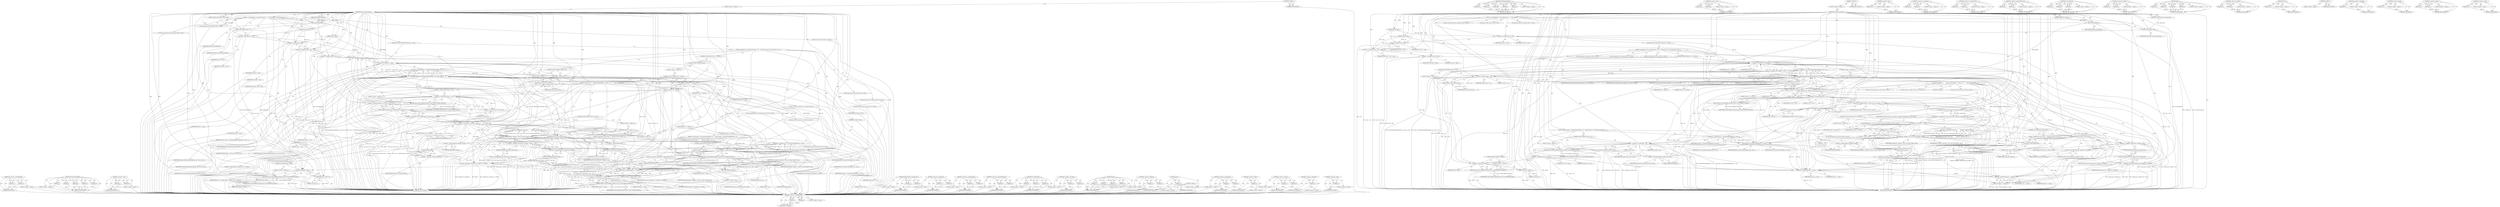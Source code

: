 digraph "&lt;operator&gt;.minus" {
vulnerable_266 [label=<(METHOD,&lt;operator&gt;.assignmentPlus)>];
vulnerable_267 [label=<(PARAM,p1)>];
vulnerable_268 [label=<(PARAM,p2)>];
vulnerable_269 [label=<(BLOCK,&lt;empty&gt;,&lt;empty&gt;)>];
vulnerable_270 [label=<(METHOD_RETURN,ANY)>];
vulnerable_213 [label=<(METHOD,ParseElementHeader)>];
vulnerable_214 [label=<(PARAM,p1)>];
vulnerable_215 [label=<(PARAM,p2)>];
vulnerable_216 [label=<(PARAM,p3)>];
vulnerable_217 [label=<(PARAM,p4)>];
vulnerable_218 [label=<(PARAM,p5)>];
vulnerable_219 [label=<(BLOCK,&lt;empty&gt;,&lt;empty&gt;)>];
vulnerable_220 [label=<(METHOD_RETURN,ANY)>];
vulnerable_242 [label=<(METHOD,&lt;operator&gt;.cast)>];
vulnerable_243 [label=<(PARAM,p1)>];
vulnerable_244 [label=<(PARAM,p2)>];
vulnerable_245 [label=<(BLOCK,&lt;empty&gt;,&lt;empty&gt;)>];
vulnerable_246 [label=<(METHOD_RETURN,ANY)>];
vulnerable_6 [label=<(METHOD,&lt;global&gt;)<SUB>1</SUB>>];
vulnerable_7 [label=<(BLOCK,&lt;empty&gt;,&lt;empty&gt;)<SUB>1</SUB>>];
vulnerable_8 [label=<(METHOD,ParseCompressionEntry)<SUB>1</SUB>>];
vulnerable_9 [label=<(PARAM,long long start)<SUB>1</SUB>>];
vulnerable_10 [label=<(PARAM,long long size)<SUB>1</SUB>>];
vulnerable_11 [label=<(PARAM,IMkvReader* pReader)<SUB>2</SUB>>];
vulnerable_12 [label=<(PARAM,ContentCompression* compression)<SUB>3</SUB>>];
vulnerable_13 [label=<(BLOCK,{
  assert(pReader);
  assert(compression);

 l...,{
  assert(pReader);
  assert(compression);

 l...)<SUB>3</SUB>>];
vulnerable_14 [label=<(assert,assert(pReader))<SUB>4</SUB>>];
vulnerable_15 [label=<(IDENTIFIER,pReader,assert(pReader))<SUB>4</SUB>>];
vulnerable_16 [label=<(assert,assert(compression))<SUB>5</SUB>>];
vulnerable_17 [label=<(IDENTIFIER,compression,assert(compression))<SUB>5</SUB>>];
vulnerable_18 [label="<(LOCAL,long long pos: long long)<SUB>7</SUB>>"];
vulnerable_19 [label=<(&lt;operator&gt;.assignment,pos = start)<SUB>7</SUB>>];
vulnerable_20 [label=<(IDENTIFIER,pos,pos = start)<SUB>7</SUB>>];
vulnerable_21 [label=<(IDENTIFIER,start,pos = start)<SUB>7</SUB>>];
vulnerable_22 [label="<(LOCAL,const long long stop: long long)<SUB>8</SUB>>"];
vulnerable_23 [label=<(&lt;operator&gt;.assignment,stop = start + size)<SUB>8</SUB>>];
vulnerable_24 [label=<(IDENTIFIER,stop,stop = start + size)<SUB>8</SUB>>];
vulnerable_25 [label=<(&lt;operator&gt;.addition,start + size)<SUB>8</SUB>>];
vulnerable_26 [label=<(IDENTIFIER,start,start + size)<SUB>8</SUB>>];
vulnerable_27 [label=<(IDENTIFIER,size,start + size)<SUB>8</SUB>>];
vulnerable_28 [label="<(LOCAL,bool valid: bool)<SUB>10</SUB>>"];
vulnerable_29 [label=<(&lt;operator&gt;.assignment,valid = false)<SUB>10</SUB>>];
vulnerable_30 [label=<(IDENTIFIER,valid,valid = false)<SUB>10</SUB>>];
vulnerable_31 [label=<(LITERAL,false,valid = false)<SUB>10</SUB>>];
vulnerable_32 [label=<(CONTROL_STRUCTURE,WHILE,while (pos &lt; stop))<SUB>12</SUB>>];
vulnerable_33 [label=<(&lt;operator&gt;.lessThan,pos &lt; stop)<SUB>12</SUB>>];
vulnerable_34 [label=<(IDENTIFIER,pos,pos &lt; stop)<SUB>12</SUB>>];
vulnerable_35 [label=<(IDENTIFIER,stop,pos &lt; stop)<SUB>12</SUB>>];
vulnerable_36 [label=<(BLOCK,{
 long long id, size;
 const long status = Par...,{
 long long id, size;
 const long status = Par...)<SUB>12</SUB>>];
vulnerable_37 [label="<(LOCAL,long long id: long long)<SUB>13</SUB>>"];
vulnerable_38 [label="<(LOCAL,long long size: long long)<SUB>13</SUB>>"];
vulnerable_39 [label="<(LOCAL,const long status: long)<SUB>14</SUB>>"];
vulnerable_40 [label=<(&lt;operator&gt;.assignment,status = ParseElementHeader(pReader, pos, stop,...)<SUB>14</SUB>>];
vulnerable_41 [label=<(IDENTIFIER,status,status = ParseElementHeader(pReader, pos, stop,...)<SUB>14</SUB>>];
vulnerable_42 [label=<(ParseElementHeader,ParseElementHeader(pReader, pos, stop, id, size))<SUB>14</SUB>>];
vulnerable_43 [label=<(IDENTIFIER,pReader,ParseElementHeader(pReader, pos, stop, id, size))<SUB>14</SUB>>];
vulnerable_44 [label=<(IDENTIFIER,pos,ParseElementHeader(pReader, pos, stop, id, size))<SUB>14</SUB>>];
vulnerable_45 [label=<(IDENTIFIER,stop,ParseElementHeader(pReader, pos, stop, id, size))<SUB>14</SUB>>];
vulnerable_46 [label=<(IDENTIFIER,id,ParseElementHeader(pReader, pos, stop, id, size))<SUB>14</SUB>>];
vulnerable_47 [label=<(IDENTIFIER,size,ParseElementHeader(pReader, pos, stop, id, size))<SUB>14</SUB>>];
vulnerable_48 [label=<(CONTROL_STRUCTURE,IF,if (status &lt; 0))<SUB>15</SUB>>];
vulnerable_49 [label=<(&lt;operator&gt;.lessThan,status &lt; 0)<SUB>15</SUB>>];
vulnerable_50 [label=<(IDENTIFIER,status,status &lt; 0)<SUB>15</SUB>>];
vulnerable_51 [label=<(LITERAL,0,status &lt; 0)<SUB>15</SUB>>];
vulnerable_52 [label=<(BLOCK,&lt;empty&gt;,&lt;empty&gt;)<SUB>16</SUB>>];
vulnerable_53 [label=<(RETURN,return status;,return status;)<SUB>16</SUB>>];
vulnerable_54 [label=<(IDENTIFIER,status,return status;)<SUB>16</SUB>>];
vulnerable_55 [label=<(CONTROL_STRUCTURE,IF,if (id == 0x254))<SUB>18</SUB>>];
vulnerable_56 [label=<(&lt;operator&gt;.equals,id == 0x254)<SUB>18</SUB>>];
vulnerable_57 [label=<(IDENTIFIER,id,id == 0x254)<SUB>18</SUB>>];
vulnerable_58 [label=<(LITERAL,0x254,id == 0x254)<SUB>18</SUB>>];
vulnerable_59 [label=<(BLOCK,{
 long long algo = UnserializeUInt(pReader, po...,{
 long long algo = UnserializeUInt(pReader, po...)<SUB>18</SUB>>];
vulnerable_60 [label="<(LOCAL,long long algo: long long)<SUB>19</SUB>>"];
vulnerable_61 [label=<(&lt;operator&gt;.assignment,algo = UnserializeUInt(pReader, pos, size))<SUB>19</SUB>>];
vulnerable_62 [label=<(IDENTIFIER,algo,algo = UnserializeUInt(pReader, pos, size))<SUB>19</SUB>>];
vulnerable_63 [label=<(UnserializeUInt,UnserializeUInt(pReader, pos, size))<SUB>19</SUB>>];
vulnerable_64 [label=<(IDENTIFIER,pReader,UnserializeUInt(pReader, pos, size))<SUB>19</SUB>>];
vulnerable_65 [label=<(IDENTIFIER,pos,UnserializeUInt(pReader, pos, size))<SUB>19</SUB>>];
vulnerable_66 [label=<(IDENTIFIER,size,UnserializeUInt(pReader, pos, size))<SUB>19</SUB>>];
vulnerable_67 [label=<(CONTROL_STRUCTURE,IF,if (algo &lt; 0))<SUB>20</SUB>>];
vulnerable_68 [label=<(&lt;operator&gt;.lessThan,algo &lt; 0)<SUB>20</SUB>>];
vulnerable_69 [label=<(IDENTIFIER,algo,algo &lt; 0)<SUB>20</SUB>>];
vulnerable_70 [label=<(LITERAL,0,algo &lt; 0)<SUB>20</SUB>>];
vulnerable_71 [label=<(BLOCK,&lt;empty&gt;,&lt;empty&gt;)<SUB>21</SUB>>];
vulnerable_72 [label=<(RETURN,return E_FILE_FORMAT_INVALID;,return E_FILE_FORMAT_INVALID;)<SUB>21</SUB>>];
vulnerable_73 [label=<(IDENTIFIER,E_FILE_FORMAT_INVALID,return E_FILE_FORMAT_INVALID;)<SUB>21</SUB>>];
vulnerable_74 [label=<(&lt;operator&gt;.assignment,compression-&gt;algo = algo)<SUB>22</SUB>>];
vulnerable_75 [label=<(&lt;operator&gt;.indirectFieldAccess,compression-&gt;algo)<SUB>22</SUB>>];
vulnerable_76 [label=<(IDENTIFIER,compression,compression-&gt;algo = algo)<SUB>22</SUB>>];
vulnerable_77 [label=<(FIELD_IDENTIFIER,algo,algo)<SUB>22</SUB>>];
vulnerable_78 [label=<(IDENTIFIER,algo,compression-&gt;algo = algo)<SUB>22</SUB>>];
vulnerable_79 [label=<(&lt;operator&gt;.assignment,valid = true)<SUB>23</SUB>>];
vulnerable_80 [label=<(IDENTIFIER,valid,valid = true)<SUB>23</SUB>>];
vulnerable_81 [label=<(LITERAL,true,valid = true)<SUB>23</SUB>>];
vulnerable_82 [label=<(CONTROL_STRUCTURE,ELSE,else)<SUB>24</SUB>>];
vulnerable_83 [label=<(BLOCK,&lt;empty&gt;,&lt;empty&gt;)<SUB>24</SUB>>];
vulnerable_84 [label=<(CONTROL_STRUCTURE,IF,if (id == 0x255))<SUB>24</SUB>>];
vulnerable_85 [label=<(&lt;operator&gt;.equals,id == 0x255)<SUB>24</SUB>>];
vulnerable_86 [label=<(IDENTIFIER,id,id == 0x255)<SUB>24</SUB>>];
vulnerable_87 [label=<(LITERAL,0x255,id == 0x255)<SUB>24</SUB>>];
vulnerable_88 [label=<(BLOCK,{
 if (size &lt;= 0)

         return E_FILE_FORMA...,{
 if (size &lt;= 0)

         return E_FILE_FORMA...)<SUB>24</SUB>>];
vulnerable_89 [label=<(CONTROL_STRUCTURE,IF,if (size &lt;= 0))<SUB>25</SUB>>];
vulnerable_90 [label=<(&lt;operator&gt;.lessEqualsThan,size &lt;= 0)<SUB>25</SUB>>];
vulnerable_91 [label=<(IDENTIFIER,size,size &lt;= 0)<SUB>25</SUB>>];
vulnerable_92 [label=<(LITERAL,0,size &lt;= 0)<SUB>25</SUB>>];
vulnerable_93 [label=<(BLOCK,&lt;empty&gt;,&lt;empty&gt;)<SUB>27</SUB>>];
vulnerable_94 [label=<(RETURN,return E_FILE_FORMAT_INVALID;,return E_FILE_FORMAT_INVALID;)<SUB>27</SUB>>];
vulnerable_95 [label=<(IDENTIFIER,E_FILE_FORMAT_INVALID,return E_FILE_FORMAT_INVALID;)<SUB>27</SUB>>];
vulnerable_96 [label="<(LOCAL,const size_t buflen: size_t)<SUB>29</SUB>>"];
vulnerable_97 [label=<(&lt;operator&gt;.assignment,buflen = static_cast&lt;size_t&gt;(size))<SUB>29</SUB>>];
vulnerable_98 [label=<(IDENTIFIER,buflen,buflen = static_cast&lt;size_t&gt;(size))<SUB>29</SUB>>];
vulnerable_99 [label=<(&lt;operator&gt;.cast,static_cast&lt;size_t&gt;(size))<SUB>29</SUB>>];
vulnerable_100 [label=<(UNKNOWN,size_t,size_t)<SUB>29</SUB>>];
vulnerable_101 [label=<(IDENTIFIER,size,static_cast&lt;size_t&gt;(size))<SUB>29</SUB>>];
vulnerable_102 [label=<(TYPE_DECL,buf_t)<SUB>30</SUB>>];
vulnerable_103 [label="<(LOCAL,const buf_t buf: buf_t)<SUB>31</SUB>>"];
vulnerable_104 [label="<(&lt;operator&gt;.assignment,buf = new (std::nothrow) unsigned char[buflen])<SUB>31</SUB>>"];
vulnerable_105 [label="<(IDENTIFIER,buf,buf = new (std::nothrow) unsigned char[buflen])<SUB>31</SUB>>"];
vulnerable_106 [label="<(&lt;operator&gt;.new,new (std::nothrow) unsigned char[buflen])<SUB>31</SUB>>"];
vulnerable_107 [label="<(IDENTIFIER,unsigned char,new (std::nothrow) unsigned char[buflen])<SUB>31</SUB>>"];
vulnerable_108 [label=<(CONTROL_STRUCTURE,IF,if (buf == NULL))<SUB>32</SUB>>];
vulnerable_109 [label=<(&lt;operator&gt;.equals,buf == NULL)<SUB>32</SUB>>];
vulnerable_110 [label=<(IDENTIFIER,buf,buf == NULL)<SUB>32</SUB>>];
vulnerable_111 [label=<(IDENTIFIER,NULL,buf == NULL)<SUB>32</SUB>>];
vulnerable_112 [label=<(BLOCK,&lt;empty&gt;,&lt;empty&gt;)<SUB>33</SUB>>];
vulnerable_113 [label=<(RETURN,return -1;,return -1;)<SUB>33</SUB>>];
vulnerable_114 [label=<(&lt;operator&gt;.minus,-1)<SUB>33</SUB>>];
vulnerable_115 [label=<(LITERAL,1,-1)<SUB>33</SUB>>];
vulnerable_116 [label="<(LOCAL,const int read_status: int)<SUB>35</SUB>>"];
vulnerable_117 [label=<(&lt;operator&gt;.assignment,read_status =
          pReader-&gt;Read(pos, stat...)<SUB>35</SUB>>];
vulnerable_118 [label=<(IDENTIFIER,read_status,read_status =
          pReader-&gt;Read(pos, stat...)<SUB>35</SUB>>];
vulnerable_119 [label=<(Read,pReader-&gt;Read(pos, static_cast&lt;long&gt;(buflen), buf))<SUB>36</SUB>>];
vulnerable_120 [label=<(&lt;operator&gt;.indirectFieldAccess,pReader-&gt;Read)<SUB>36</SUB>>];
vulnerable_121 [label=<(IDENTIFIER,pReader,pReader-&gt;Read(pos, static_cast&lt;long&gt;(buflen), buf))<SUB>36</SUB>>];
vulnerable_122 [label=<(FIELD_IDENTIFIER,Read,Read)<SUB>36</SUB>>];
vulnerable_123 [label=<(IDENTIFIER,pos,pReader-&gt;Read(pos, static_cast&lt;long&gt;(buflen), buf))<SUB>36</SUB>>];
vulnerable_124 [label=<(&lt;operator&gt;.cast,static_cast&lt;long&gt;(buflen))<SUB>36</SUB>>];
vulnerable_125 [label=<(UNKNOWN,long,long)<SUB>36</SUB>>];
vulnerable_126 [label=<(IDENTIFIER,buflen,static_cast&lt;long&gt;(buflen))<SUB>36</SUB>>];
vulnerable_127 [label=<(IDENTIFIER,buf,pReader-&gt;Read(pos, static_cast&lt;long&gt;(buflen), buf))<SUB>36</SUB>>];
vulnerable_128 [label=<(CONTROL_STRUCTURE,IF,if (read_status))<SUB>37</SUB>>];
vulnerable_129 [label=<(IDENTIFIER,read_status,if (read_status))<SUB>37</SUB>>];
vulnerable_130 [label=<(BLOCK,{
 delete[] buf;
 return status;
 },{
 delete[] buf;
 return status;
 })<SUB>37</SUB>>];
vulnerable_131 [label=<(&lt;operator&gt;.delete,delete[] buf)<SUB>38</SUB>>];
vulnerable_132 [label=<(IDENTIFIER,buf,delete[] buf)<SUB>38</SUB>>];
vulnerable_133 [label=<(RETURN,return status;,return status;)<SUB>39</SUB>>];
vulnerable_134 [label=<(IDENTIFIER,status,return status;)<SUB>39</SUB>>];
vulnerable_135 [label=<(&lt;operator&gt;.assignment,compression-&gt;settings = buf)<SUB>42</SUB>>];
vulnerable_136 [label=<(&lt;operator&gt;.indirectFieldAccess,compression-&gt;settings)<SUB>42</SUB>>];
vulnerable_137 [label=<(IDENTIFIER,compression,compression-&gt;settings = buf)<SUB>42</SUB>>];
vulnerable_138 [label=<(FIELD_IDENTIFIER,settings,settings)<SUB>42</SUB>>];
vulnerable_139 [label=<(IDENTIFIER,buf,compression-&gt;settings = buf)<SUB>42</SUB>>];
vulnerable_140 [label=<(&lt;operator&gt;.assignment,compression-&gt;settings_len = buflen)<SUB>43</SUB>>];
vulnerable_141 [label=<(&lt;operator&gt;.indirectFieldAccess,compression-&gt;settings_len)<SUB>43</SUB>>];
vulnerable_142 [label=<(IDENTIFIER,compression,compression-&gt;settings_len = buflen)<SUB>43</SUB>>];
vulnerable_143 [label=<(FIELD_IDENTIFIER,settings_len,settings_len)<SUB>43</SUB>>];
vulnerable_144 [label=<(IDENTIFIER,buflen,compression-&gt;settings_len = buflen)<SUB>43</SUB>>];
vulnerable_145 [label=<(&lt;operator&gt;.assignmentPlus,pos += size)<SUB>47</SUB>>];
vulnerable_146 [label=<(IDENTIFIER,pos,pos += size)<SUB>47</SUB>>];
vulnerable_147 [label=<(IDENTIFIER,size,pos += size)<SUB>47</SUB>>];
vulnerable_148 [label=<(assert,assert(pos &lt;= stop))<SUB>48</SUB>>];
vulnerable_149 [label=<(&lt;operator&gt;.lessEqualsThan,pos &lt;= stop)<SUB>48</SUB>>];
vulnerable_150 [label=<(IDENTIFIER,pos,pos &lt;= stop)<SUB>48</SUB>>];
vulnerable_151 [label=<(IDENTIFIER,stop,pos &lt;= stop)<SUB>48</SUB>>];
vulnerable_152 [label=<(CONTROL_STRUCTURE,IF,if (!valid))<SUB>51</SUB>>];
vulnerable_153 [label=<(&lt;operator&gt;.logicalNot,!valid)<SUB>51</SUB>>];
vulnerable_154 [label=<(IDENTIFIER,valid,!valid)<SUB>51</SUB>>];
vulnerable_155 [label=<(BLOCK,&lt;empty&gt;,&lt;empty&gt;)<SUB>52</SUB>>];
vulnerable_156 [label=<(RETURN,return E_FILE_FORMAT_INVALID;,return E_FILE_FORMAT_INVALID;)<SUB>52</SUB>>];
vulnerable_157 [label=<(IDENTIFIER,E_FILE_FORMAT_INVALID,return E_FILE_FORMAT_INVALID;)<SUB>52</SUB>>];
vulnerable_158 [label=<(RETURN,return 0;,return 0;)<SUB>54</SUB>>];
vulnerable_159 [label=<(LITERAL,0,return 0;)<SUB>54</SUB>>];
vulnerable_160 [label=<(METHOD_RETURN,long)<SUB>1</SUB>>];
vulnerable_162 [label=<(METHOD_RETURN,ANY)<SUB>1</SUB>>];
vulnerable_247 [label=<(METHOD,&lt;operator&gt;.new)>];
vulnerable_248 [label=<(PARAM,p1)>];
vulnerable_249 [label=<(BLOCK,&lt;empty&gt;,&lt;empty&gt;)>];
vulnerable_250 [label=<(METHOD_RETURN,ANY)>];
vulnerable_198 [label=<(METHOD,&lt;operator&gt;.assignment)>];
vulnerable_199 [label=<(PARAM,p1)>];
vulnerable_200 [label=<(PARAM,p2)>];
vulnerable_201 [label=<(BLOCK,&lt;empty&gt;,&lt;empty&gt;)>];
vulnerable_202 [label=<(METHOD_RETURN,ANY)>];
vulnerable_237 [label=<(METHOD,&lt;operator&gt;.lessEqualsThan)>];
vulnerable_238 [label=<(PARAM,p1)>];
vulnerable_239 [label=<(PARAM,p2)>];
vulnerable_240 [label=<(BLOCK,&lt;empty&gt;,&lt;empty&gt;)>];
vulnerable_241 [label=<(METHOD_RETURN,ANY)>];
vulnerable_232 [label=<(METHOD,&lt;operator&gt;.indirectFieldAccess)>];
vulnerable_233 [label=<(PARAM,p1)>];
vulnerable_234 [label=<(PARAM,p2)>];
vulnerable_235 [label=<(BLOCK,&lt;empty&gt;,&lt;empty&gt;)>];
vulnerable_236 [label=<(METHOD_RETURN,ANY)>];
vulnerable_226 [label=<(METHOD,UnserializeUInt)>];
vulnerable_227 [label=<(PARAM,p1)>];
vulnerable_228 [label=<(PARAM,p2)>];
vulnerable_229 [label=<(PARAM,p3)>];
vulnerable_230 [label=<(BLOCK,&lt;empty&gt;,&lt;empty&gt;)>];
vulnerable_231 [label=<(METHOD_RETURN,ANY)>];
vulnerable_208 [label=<(METHOD,&lt;operator&gt;.lessThan)>];
vulnerable_209 [label=<(PARAM,p1)>];
vulnerable_210 [label=<(PARAM,p2)>];
vulnerable_211 [label=<(BLOCK,&lt;empty&gt;,&lt;empty&gt;)>];
vulnerable_212 [label=<(METHOD_RETURN,ANY)>];
vulnerable_255 [label=<(METHOD,Read)>];
vulnerable_256 [label=<(PARAM,p1)>];
vulnerable_257 [label=<(PARAM,p2)>];
vulnerable_258 [label=<(PARAM,p3)>];
vulnerable_259 [label=<(PARAM,p4)>];
vulnerable_260 [label=<(BLOCK,&lt;empty&gt;,&lt;empty&gt;)>];
vulnerable_261 [label=<(METHOD_RETURN,ANY)>];
vulnerable_203 [label=<(METHOD,&lt;operator&gt;.addition)>];
vulnerable_204 [label=<(PARAM,p1)>];
vulnerable_205 [label=<(PARAM,p2)>];
vulnerable_206 [label=<(BLOCK,&lt;empty&gt;,&lt;empty&gt;)>];
vulnerable_207 [label=<(METHOD_RETURN,ANY)>];
vulnerable_194 [label=<(METHOD,assert)>];
vulnerable_195 [label=<(PARAM,p1)>];
vulnerable_196 [label=<(BLOCK,&lt;empty&gt;,&lt;empty&gt;)>];
vulnerable_197 [label=<(METHOD_RETURN,ANY)>];
vulnerable_188 [label=<(METHOD,&lt;global&gt;)<SUB>1</SUB>>];
vulnerable_189 [label=<(BLOCK,&lt;empty&gt;,&lt;empty&gt;)>];
vulnerable_190 [label=<(METHOD_RETURN,ANY)>];
vulnerable_271 [label=<(METHOD,&lt;operator&gt;.logicalNot)>];
vulnerable_272 [label=<(PARAM,p1)>];
vulnerable_273 [label=<(BLOCK,&lt;empty&gt;,&lt;empty&gt;)>];
vulnerable_274 [label=<(METHOD_RETURN,ANY)>];
vulnerable_262 [label=<(METHOD,&lt;operator&gt;.delete)>];
vulnerable_263 [label=<(PARAM,p1)>];
vulnerable_264 [label=<(BLOCK,&lt;empty&gt;,&lt;empty&gt;)>];
vulnerable_265 [label=<(METHOD_RETURN,ANY)>];
vulnerable_221 [label=<(METHOD,&lt;operator&gt;.equals)>];
vulnerable_222 [label=<(PARAM,p1)>];
vulnerable_223 [label=<(PARAM,p2)>];
vulnerable_224 [label=<(BLOCK,&lt;empty&gt;,&lt;empty&gt;)>];
vulnerable_225 [label=<(METHOD_RETURN,ANY)>];
vulnerable_251 [label=<(METHOD,&lt;operator&gt;.minus)>];
vulnerable_252 [label=<(PARAM,p1)>];
vulnerable_253 [label=<(BLOCK,&lt;empty&gt;,&lt;empty&gt;)>];
vulnerable_254 [label=<(METHOD_RETURN,ANY)>];
fixed_267 [label=<(METHOD,&lt;operator&gt;.assignmentPlus)>];
fixed_268 [label=<(PARAM,p1)>];
fixed_269 [label=<(PARAM,p2)>];
fixed_270 [label=<(BLOCK,&lt;empty&gt;,&lt;empty&gt;)>];
fixed_271 [label=<(METHOD_RETURN,ANY)>];
fixed_213 [label=<(METHOD,ParseElementHeader)>];
fixed_214 [label=<(PARAM,p1)>];
fixed_215 [label=<(PARAM,p2)>];
fixed_216 [label=<(PARAM,p3)>];
fixed_217 [label=<(PARAM,p4)>];
fixed_218 [label=<(PARAM,p5)>];
fixed_219 [label=<(BLOCK,&lt;empty&gt;,&lt;empty&gt;)>];
fixed_220 [label=<(METHOD_RETURN,ANY)>];
fixed_242 [label=<(METHOD,&lt;operator&gt;.cast)>];
fixed_243 [label=<(PARAM,p1)>];
fixed_244 [label=<(PARAM,p2)>];
fixed_245 [label=<(BLOCK,&lt;empty&gt;,&lt;empty&gt;)>];
fixed_246 [label=<(METHOD_RETURN,ANY)>];
fixed_6 [label=<(METHOD,&lt;global&gt;)<SUB>1</SUB>>];
fixed_7 [label=<(BLOCK,&lt;empty&gt;,&lt;empty&gt;)<SUB>1</SUB>>];
fixed_8 [label=<(METHOD,ParseCompressionEntry)<SUB>1</SUB>>];
fixed_9 [label=<(PARAM,long long start)<SUB>1</SUB>>];
fixed_10 [label=<(PARAM,long long size)<SUB>1</SUB>>];
fixed_11 [label=<(PARAM,IMkvReader* pReader)<SUB>2</SUB>>];
fixed_12 [label=<(PARAM,ContentCompression* compression)<SUB>3</SUB>>];
fixed_13 [label=<(BLOCK,{
  assert(pReader);
  assert(compression);

 l...,{
  assert(pReader);
  assert(compression);

 l...)<SUB>3</SUB>>];
fixed_14 [label=<(assert,assert(pReader))<SUB>4</SUB>>];
fixed_15 [label=<(IDENTIFIER,pReader,assert(pReader))<SUB>4</SUB>>];
fixed_16 [label=<(assert,assert(compression))<SUB>5</SUB>>];
fixed_17 [label=<(IDENTIFIER,compression,assert(compression))<SUB>5</SUB>>];
fixed_18 [label="<(LOCAL,long long pos: long long)<SUB>7</SUB>>"];
fixed_19 [label=<(&lt;operator&gt;.assignment,pos = start)<SUB>7</SUB>>];
fixed_20 [label=<(IDENTIFIER,pos,pos = start)<SUB>7</SUB>>];
fixed_21 [label=<(IDENTIFIER,start,pos = start)<SUB>7</SUB>>];
fixed_22 [label="<(LOCAL,const long long stop: long long)<SUB>8</SUB>>"];
fixed_23 [label=<(&lt;operator&gt;.assignment,stop = start + size)<SUB>8</SUB>>];
fixed_24 [label=<(IDENTIFIER,stop,stop = start + size)<SUB>8</SUB>>];
fixed_25 [label=<(&lt;operator&gt;.addition,start + size)<SUB>8</SUB>>];
fixed_26 [label=<(IDENTIFIER,start,start + size)<SUB>8</SUB>>];
fixed_27 [label=<(IDENTIFIER,size,start + size)<SUB>8</SUB>>];
fixed_28 [label="<(LOCAL,bool valid: bool)<SUB>10</SUB>>"];
fixed_29 [label=<(&lt;operator&gt;.assignment,valid = false)<SUB>10</SUB>>];
fixed_30 [label=<(IDENTIFIER,valid,valid = false)<SUB>10</SUB>>];
fixed_31 [label=<(LITERAL,false,valid = false)<SUB>10</SUB>>];
fixed_32 [label=<(CONTROL_STRUCTURE,WHILE,while (pos &lt; stop))<SUB>12</SUB>>];
fixed_33 [label=<(&lt;operator&gt;.lessThan,pos &lt; stop)<SUB>12</SUB>>];
fixed_34 [label=<(IDENTIFIER,pos,pos &lt; stop)<SUB>12</SUB>>];
fixed_35 [label=<(IDENTIFIER,stop,pos &lt; stop)<SUB>12</SUB>>];
fixed_36 [label=<(BLOCK,{
 long long id, size;
 const long status = Par...,{
 long long id, size;
 const long status = Par...)<SUB>12</SUB>>];
fixed_37 [label="<(LOCAL,long long id: long long)<SUB>13</SUB>>"];
fixed_38 [label="<(LOCAL,long long size: long long)<SUB>13</SUB>>"];
fixed_39 [label="<(LOCAL,const long status: long)<SUB>14</SUB>>"];
fixed_40 [label=<(&lt;operator&gt;.assignment,status = ParseElementHeader(pReader, pos, stop,...)<SUB>14</SUB>>];
fixed_41 [label=<(IDENTIFIER,status,status = ParseElementHeader(pReader, pos, stop,...)<SUB>14</SUB>>];
fixed_42 [label=<(ParseElementHeader,ParseElementHeader(pReader, pos, stop, id, size))<SUB>14</SUB>>];
fixed_43 [label=<(IDENTIFIER,pReader,ParseElementHeader(pReader, pos, stop, id, size))<SUB>14</SUB>>];
fixed_44 [label=<(IDENTIFIER,pos,ParseElementHeader(pReader, pos, stop, id, size))<SUB>14</SUB>>];
fixed_45 [label=<(IDENTIFIER,stop,ParseElementHeader(pReader, pos, stop, id, size))<SUB>14</SUB>>];
fixed_46 [label=<(IDENTIFIER,id,ParseElementHeader(pReader, pos, stop, id, size))<SUB>14</SUB>>];
fixed_47 [label=<(IDENTIFIER,size,ParseElementHeader(pReader, pos, stop, id, size))<SUB>14</SUB>>];
fixed_48 [label=<(CONTROL_STRUCTURE,IF,if (status &lt; 0))<SUB>15</SUB>>];
fixed_49 [label=<(&lt;operator&gt;.lessThan,status &lt; 0)<SUB>15</SUB>>];
fixed_50 [label=<(IDENTIFIER,status,status &lt; 0)<SUB>15</SUB>>];
fixed_51 [label=<(LITERAL,0,status &lt; 0)<SUB>15</SUB>>];
fixed_52 [label=<(BLOCK,&lt;empty&gt;,&lt;empty&gt;)<SUB>16</SUB>>];
fixed_53 [label=<(RETURN,return status;,return status;)<SUB>16</SUB>>];
fixed_54 [label=<(IDENTIFIER,status,return status;)<SUB>16</SUB>>];
fixed_55 [label=<(CONTROL_STRUCTURE,IF,if (id == 0x254))<SUB>18</SUB>>];
fixed_56 [label=<(&lt;operator&gt;.equals,id == 0x254)<SUB>18</SUB>>];
fixed_57 [label=<(IDENTIFIER,id,id == 0x254)<SUB>18</SUB>>];
fixed_58 [label=<(LITERAL,0x254,id == 0x254)<SUB>18</SUB>>];
fixed_59 [label=<(BLOCK,{
 long long algo = UnserializeUInt(pReader, po...,{
 long long algo = UnserializeUInt(pReader, po...)<SUB>18</SUB>>];
fixed_60 [label="<(LOCAL,long long algo: long long)<SUB>19</SUB>>"];
fixed_61 [label=<(&lt;operator&gt;.assignment,algo = UnserializeUInt(pReader, pos, size))<SUB>19</SUB>>];
fixed_62 [label=<(IDENTIFIER,algo,algo = UnserializeUInt(pReader, pos, size))<SUB>19</SUB>>];
fixed_63 [label=<(UnserializeUInt,UnserializeUInt(pReader, pos, size))<SUB>19</SUB>>];
fixed_64 [label=<(IDENTIFIER,pReader,UnserializeUInt(pReader, pos, size))<SUB>19</SUB>>];
fixed_65 [label=<(IDENTIFIER,pos,UnserializeUInt(pReader, pos, size))<SUB>19</SUB>>];
fixed_66 [label=<(IDENTIFIER,size,UnserializeUInt(pReader, pos, size))<SUB>19</SUB>>];
fixed_67 [label=<(CONTROL_STRUCTURE,IF,if (algo &lt; 0))<SUB>20</SUB>>];
fixed_68 [label=<(&lt;operator&gt;.lessThan,algo &lt; 0)<SUB>20</SUB>>];
fixed_69 [label=<(IDENTIFIER,algo,algo &lt; 0)<SUB>20</SUB>>];
fixed_70 [label=<(LITERAL,0,algo &lt; 0)<SUB>20</SUB>>];
fixed_71 [label=<(BLOCK,&lt;empty&gt;,&lt;empty&gt;)<SUB>21</SUB>>];
fixed_72 [label=<(RETURN,return E_FILE_FORMAT_INVALID;,return E_FILE_FORMAT_INVALID;)<SUB>21</SUB>>];
fixed_73 [label=<(IDENTIFIER,E_FILE_FORMAT_INVALID,return E_FILE_FORMAT_INVALID;)<SUB>21</SUB>>];
fixed_74 [label=<(&lt;operator&gt;.assignment,compression-&gt;algo = algo)<SUB>22</SUB>>];
fixed_75 [label=<(&lt;operator&gt;.indirectFieldAccess,compression-&gt;algo)<SUB>22</SUB>>];
fixed_76 [label=<(IDENTIFIER,compression,compression-&gt;algo = algo)<SUB>22</SUB>>];
fixed_77 [label=<(FIELD_IDENTIFIER,algo,algo)<SUB>22</SUB>>];
fixed_78 [label=<(IDENTIFIER,algo,compression-&gt;algo = algo)<SUB>22</SUB>>];
fixed_79 [label=<(&lt;operator&gt;.assignment,valid = true)<SUB>23</SUB>>];
fixed_80 [label=<(IDENTIFIER,valid,valid = true)<SUB>23</SUB>>];
fixed_81 [label=<(LITERAL,true,valid = true)<SUB>23</SUB>>];
fixed_82 [label=<(CONTROL_STRUCTURE,ELSE,else)<SUB>24</SUB>>];
fixed_83 [label=<(BLOCK,&lt;empty&gt;,&lt;empty&gt;)<SUB>24</SUB>>];
fixed_84 [label=<(CONTROL_STRUCTURE,IF,if (id == 0x255))<SUB>24</SUB>>];
fixed_85 [label=<(&lt;operator&gt;.equals,id == 0x255)<SUB>24</SUB>>];
fixed_86 [label=<(IDENTIFIER,id,id == 0x255)<SUB>24</SUB>>];
fixed_87 [label=<(LITERAL,0x255,id == 0x255)<SUB>24</SUB>>];
fixed_88 [label=<(BLOCK,{
 if (size &lt;= 0)

         return E_FILE_FORMA...,{
 if (size &lt;= 0)

         return E_FILE_FORMA...)<SUB>24</SUB>>];
fixed_89 [label=<(CONTROL_STRUCTURE,IF,if (size &lt;= 0))<SUB>25</SUB>>];
fixed_90 [label=<(&lt;operator&gt;.lessEqualsThan,size &lt;= 0)<SUB>25</SUB>>];
fixed_91 [label=<(IDENTIFIER,size,size &lt;= 0)<SUB>25</SUB>>];
fixed_92 [label=<(LITERAL,0,size &lt;= 0)<SUB>25</SUB>>];
fixed_93 [label=<(BLOCK,&lt;empty&gt;,&lt;empty&gt;)<SUB>27</SUB>>];
fixed_94 [label=<(RETURN,return E_FILE_FORMAT_INVALID;,return E_FILE_FORMAT_INVALID;)<SUB>27</SUB>>];
fixed_95 [label=<(IDENTIFIER,E_FILE_FORMAT_INVALID,return E_FILE_FORMAT_INVALID;)<SUB>27</SUB>>];
fixed_96 [label="<(LOCAL,const size_t buflen: size_t)<SUB>29</SUB>>"];
fixed_97 [label=<(&lt;operator&gt;.assignment,buflen = static_cast&lt;size_t&gt;(size))<SUB>29</SUB>>];
fixed_98 [label=<(IDENTIFIER,buflen,buflen = static_cast&lt;size_t&gt;(size))<SUB>29</SUB>>];
fixed_99 [label=<(&lt;operator&gt;.cast,static_cast&lt;size_t&gt;(size))<SUB>29</SUB>>];
fixed_100 [label=<(UNKNOWN,size_t,size_t)<SUB>29</SUB>>];
fixed_101 [label=<(IDENTIFIER,size,static_cast&lt;size_t&gt;(size))<SUB>29</SUB>>];
fixed_102 [label="<(LOCAL,unsigned char* buf: unsigned char*)<SUB>30</SUB>>"];
fixed_103 [label=<(&lt;operator&gt;.assignment,* buf = SafeArrayAlloc&lt;unsigned char&gt;(1, buflen))<SUB>30</SUB>>];
fixed_104 [label=<(IDENTIFIER,buf,* buf = SafeArrayAlloc&lt;unsigned char&gt;(1, buflen))<SUB>30</SUB>>];
fixed_105 [label=<(SafeArrayAlloc&lt;unsigned char&gt;,SafeArrayAlloc&lt;unsigned char&gt;(1, buflen))<SUB>30</SUB>>];
fixed_106 [label=<(LITERAL,1,SafeArrayAlloc&lt;unsigned char&gt;(1, buflen))<SUB>30</SUB>>];
fixed_107 [label=<(IDENTIFIER,buflen,SafeArrayAlloc&lt;unsigned char&gt;(1, buflen))<SUB>30</SUB>>];
fixed_108 [label=<(CONTROL_STRUCTURE,IF,if (buf == NULL))<SUB>31</SUB>>];
fixed_109 [label=<(&lt;operator&gt;.equals,buf == NULL)<SUB>31</SUB>>];
fixed_110 [label=<(IDENTIFIER,buf,buf == NULL)<SUB>31</SUB>>];
fixed_111 [label=<(IDENTIFIER,NULL,buf == NULL)<SUB>31</SUB>>];
fixed_112 [label=<(BLOCK,&lt;empty&gt;,&lt;empty&gt;)<SUB>32</SUB>>];
fixed_113 [label=<(RETURN,return -1;,return -1;)<SUB>32</SUB>>];
fixed_114 [label=<(&lt;operator&gt;.minus,-1)<SUB>32</SUB>>];
fixed_115 [label=<(LITERAL,1,-1)<SUB>32</SUB>>];
fixed_116 [label="<(LOCAL,const int read_status: int)<SUB>34</SUB>>"];
fixed_117 [label=<(&lt;operator&gt;.assignment,read_status =
          pReader-&gt;Read(pos, stat...)<SUB>34</SUB>>];
fixed_118 [label=<(IDENTIFIER,read_status,read_status =
          pReader-&gt;Read(pos, stat...)<SUB>34</SUB>>];
fixed_119 [label=<(Read,pReader-&gt;Read(pos, static_cast&lt;long&gt;(buflen), buf))<SUB>35</SUB>>];
fixed_120 [label=<(&lt;operator&gt;.indirectFieldAccess,pReader-&gt;Read)<SUB>35</SUB>>];
fixed_121 [label=<(IDENTIFIER,pReader,pReader-&gt;Read(pos, static_cast&lt;long&gt;(buflen), buf))<SUB>35</SUB>>];
fixed_122 [label=<(FIELD_IDENTIFIER,Read,Read)<SUB>35</SUB>>];
fixed_123 [label=<(IDENTIFIER,pos,pReader-&gt;Read(pos, static_cast&lt;long&gt;(buflen), buf))<SUB>35</SUB>>];
fixed_124 [label=<(&lt;operator&gt;.cast,static_cast&lt;long&gt;(buflen))<SUB>35</SUB>>];
fixed_125 [label=<(UNKNOWN,long,long)<SUB>35</SUB>>];
fixed_126 [label=<(IDENTIFIER,buflen,static_cast&lt;long&gt;(buflen))<SUB>35</SUB>>];
fixed_127 [label=<(IDENTIFIER,buf,pReader-&gt;Read(pos, static_cast&lt;long&gt;(buflen), buf))<SUB>35</SUB>>];
fixed_128 [label=<(CONTROL_STRUCTURE,IF,if (read_status))<SUB>36</SUB>>];
fixed_129 [label=<(IDENTIFIER,read_status,if (read_status))<SUB>36</SUB>>];
fixed_130 [label=<(BLOCK,{
 delete[] buf;
 return status;
 },{
 delete[] buf;
 return status;
 })<SUB>36</SUB>>];
fixed_131 [label=<(&lt;operator&gt;.delete,delete[] buf)<SUB>37</SUB>>];
fixed_132 [label=<(IDENTIFIER,buf,delete[] buf)<SUB>37</SUB>>];
fixed_133 [label=<(RETURN,return status;,return status;)<SUB>38</SUB>>];
fixed_134 [label=<(IDENTIFIER,status,return status;)<SUB>38</SUB>>];
fixed_135 [label=<(&lt;operator&gt;.assignment,compression-&gt;settings = buf)<SUB>41</SUB>>];
fixed_136 [label=<(&lt;operator&gt;.indirectFieldAccess,compression-&gt;settings)<SUB>41</SUB>>];
fixed_137 [label=<(IDENTIFIER,compression,compression-&gt;settings = buf)<SUB>41</SUB>>];
fixed_138 [label=<(FIELD_IDENTIFIER,settings,settings)<SUB>41</SUB>>];
fixed_139 [label=<(IDENTIFIER,buf,compression-&gt;settings = buf)<SUB>41</SUB>>];
fixed_140 [label=<(&lt;operator&gt;.assignment,compression-&gt;settings_len = buflen)<SUB>42</SUB>>];
fixed_141 [label=<(&lt;operator&gt;.indirectFieldAccess,compression-&gt;settings_len)<SUB>42</SUB>>];
fixed_142 [label=<(IDENTIFIER,compression,compression-&gt;settings_len = buflen)<SUB>42</SUB>>];
fixed_143 [label=<(FIELD_IDENTIFIER,settings_len,settings_len)<SUB>42</SUB>>];
fixed_144 [label=<(IDENTIFIER,buflen,compression-&gt;settings_len = buflen)<SUB>42</SUB>>];
fixed_145 [label=<(&lt;operator&gt;.assignmentPlus,pos += size)<SUB>46</SUB>>];
fixed_146 [label=<(IDENTIFIER,pos,pos += size)<SUB>46</SUB>>];
fixed_147 [label=<(IDENTIFIER,size,pos += size)<SUB>46</SUB>>];
fixed_148 [label=<(CONTROL_STRUCTURE,IF,if (pos &gt; stop))<SUB>47</SUB>>];
fixed_149 [label=<(&lt;operator&gt;.greaterThan,pos &gt; stop)<SUB>47</SUB>>];
fixed_150 [label=<(IDENTIFIER,pos,pos &gt; stop)<SUB>47</SUB>>];
fixed_151 [label=<(IDENTIFIER,stop,pos &gt; stop)<SUB>47</SUB>>];
fixed_152 [label=<(BLOCK,&lt;empty&gt;,&lt;empty&gt;)<SUB>48</SUB>>];
fixed_153 [label=<(RETURN,return E_FILE_FORMAT_INVALID;,return E_FILE_FORMAT_INVALID;)<SUB>48</SUB>>];
fixed_154 [label=<(IDENTIFIER,E_FILE_FORMAT_INVALID,return E_FILE_FORMAT_INVALID;)<SUB>48</SUB>>];
fixed_155 [label=<(CONTROL_STRUCTURE,IF,if (!valid))<SUB>51</SUB>>];
fixed_156 [label=<(&lt;operator&gt;.logicalNot,!valid)<SUB>51</SUB>>];
fixed_157 [label=<(IDENTIFIER,valid,!valid)<SUB>51</SUB>>];
fixed_158 [label=<(BLOCK,&lt;empty&gt;,&lt;empty&gt;)<SUB>52</SUB>>];
fixed_159 [label=<(RETURN,return E_FILE_FORMAT_INVALID;,return E_FILE_FORMAT_INVALID;)<SUB>52</SUB>>];
fixed_160 [label=<(IDENTIFIER,E_FILE_FORMAT_INVALID,return E_FILE_FORMAT_INVALID;)<SUB>52</SUB>>];
fixed_161 [label=<(RETURN,return 0;,return 0;)<SUB>54</SUB>>];
fixed_162 [label=<(LITERAL,0,return 0;)<SUB>54</SUB>>];
fixed_163 [label=<(METHOD_RETURN,long)<SUB>1</SUB>>];
fixed_165 [label=<(METHOD_RETURN,ANY)<SUB>1</SUB>>];
fixed_247 [label=<(METHOD,SafeArrayAlloc&lt;unsigned char&gt;)>];
fixed_248 [label=<(PARAM,p1)>];
fixed_249 [label=<(PARAM,p2)>];
fixed_250 [label=<(BLOCK,&lt;empty&gt;,&lt;empty&gt;)>];
fixed_251 [label=<(METHOD_RETURN,ANY)>];
fixed_198 [label=<(METHOD,&lt;operator&gt;.assignment)>];
fixed_199 [label=<(PARAM,p1)>];
fixed_200 [label=<(PARAM,p2)>];
fixed_201 [label=<(BLOCK,&lt;empty&gt;,&lt;empty&gt;)>];
fixed_202 [label=<(METHOD_RETURN,ANY)>];
fixed_237 [label=<(METHOD,&lt;operator&gt;.lessEqualsThan)>];
fixed_238 [label=<(PARAM,p1)>];
fixed_239 [label=<(PARAM,p2)>];
fixed_240 [label=<(BLOCK,&lt;empty&gt;,&lt;empty&gt;)>];
fixed_241 [label=<(METHOD_RETURN,ANY)>];
fixed_232 [label=<(METHOD,&lt;operator&gt;.indirectFieldAccess)>];
fixed_233 [label=<(PARAM,p1)>];
fixed_234 [label=<(PARAM,p2)>];
fixed_235 [label=<(BLOCK,&lt;empty&gt;,&lt;empty&gt;)>];
fixed_236 [label=<(METHOD_RETURN,ANY)>];
fixed_226 [label=<(METHOD,UnserializeUInt)>];
fixed_227 [label=<(PARAM,p1)>];
fixed_228 [label=<(PARAM,p2)>];
fixed_229 [label=<(PARAM,p3)>];
fixed_230 [label=<(BLOCK,&lt;empty&gt;,&lt;empty&gt;)>];
fixed_231 [label=<(METHOD_RETURN,ANY)>];
fixed_208 [label=<(METHOD,&lt;operator&gt;.lessThan)>];
fixed_209 [label=<(PARAM,p1)>];
fixed_210 [label=<(PARAM,p2)>];
fixed_211 [label=<(BLOCK,&lt;empty&gt;,&lt;empty&gt;)>];
fixed_212 [label=<(METHOD_RETURN,ANY)>];
fixed_256 [label=<(METHOD,Read)>];
fixed_257 [label=<(PARAM,p1)>];
fixed_258 [label=<(PARAM,p2)>];
fixed_259 [label=<(PARAM,p3)>];
fixed_260 [label=<(PARAM,p4)>];
fixed_261 [label=<(BLOCK,&lt;empty&gt;,&lt;empty&gt;)>];
fixed_262 [label=<(METHOD_RETURN,ANY)>];
fixed_203 [label=<(METHOD,&lt;operator&gt;.addition)>];
fixed_204 [label=<(PARAM,p1)>];
fixed_205 [label=<(PARAM,p2)>];
fixed_206 [label=<(BLOCK,&lt;empty&gt;,&lt;empty&gt;)>];
fixed_207 [label=<(METHOD_RETURN,ANY)>];
fixed_194 [label=<(METHOD,assert)>];
fixed_195 [label=<(PARAM,p1)>];
fixed_196 [label=<(BLOCK,&lt;empty&gt;,&lt;empty&gt;)>];
fixed_197 [label=<(METHOD_RETURN,ANY)>];
fixed_188 [label=<(METHOD,&lt;global&gt;)<SUB>1</SUB>>];
fixed_189 [label=<(BLOCK,&lt;empty&gt;,&lt;empty&gt;)>];
fixed_190 [label=<(METHOD_RETURN,ANY)>];
fixed_272 [label=<(METHOD,&lt;operator&gt;.greaterThan)>];
fixed_273 [label=<(PARAM,p1)>];
fixed_274 [label=<(PARAM,p2)>];
fixed_275 [label=<(BLOCK,&lt;empty&gt;,&lt;empty&gt;)>];
fixed_276 [label=<(METHOD_RETURN,ANY)>];
fixed_263 [label=<(METHOD,&lt;operator&gt;.delete)>];
fixed_264 [label=<(PARAM,p1)>];
fixed_265 [label=<(BLOCK,&lt;empty&gt;,&lt;empty&gt;)>];
fixed_266 [label=<(METHOD_RETURN,ANY)>];
fixed_221 [label=<(METHOD,&lt;operator&gt;.equals)>];
fixed_222 [label=<(PARAM,p1)>];
fixed_223 [label=<(PARAM,p2)>];
fixed_224 [label=<(BLOCK,&lt;empty&gt;,&lt;empty&gt;)>];
fixed_225 [label=<(METHOD_RETURN,ANY)>];
fixed_277 [label=<(METHOD,&lt;operator&gt;.logicalNot)>];
fixed_278 [label=<(PARAM,p1)>];
fixed_279 [label=<(BLOCK,&lt;empty&gt;,&lt;empty&gt;)>];
fixed_280 [label=<(METHOD_RETURN,ANY)>];
fixed_252 [label=<(METHOD,&lt;operator&gt;.minus)>];
fixed_253 [label=<(PARAM,p1)>];
fixed_254 [label=<(BLOCK,&lt;empty&gt;,&lt;empty&gt;)>];
fixed_255 [label=<(METHOD_RETURN,ANY)>];
vulnerable_266 -> vulnerable_267  [key=0, label="AST: "];
vulnerable_266 -> vulnerable_267  [key=1, label="DDG: "];
vulnerable_266 -> vulnerable_269  [key=0, label="AST: "];
vulnerable_266 -> vulnerable_268  [key=0, label="AST: "];
vulnerable_266 -> vulnerable_268  [key=1, label="DDG: "];
vulnerable_266 -> vulnerable_270  [key=0, label="AST: "];
vulnerable_266 -> vulnerable_270  [key=1, label="CFG: "];
vulnerable_267 -> vulnerable_270  [key=0, label="DDG: p1"];
vulnerable_268 -> vulnerable_270  [key=0, label="DDG: p2"];
vulnerable_213 -> vulnerable_214  [key=0, label="AST: "];
vulnerable_213 -> vulnerable_214  [key=1, label="DDG: "];
vulnerable_213 -> vulnerable_219  [key=0, label="AST: "];
vulnerable_213 -> vulnerable_215  [key=0, label="AST: "];
vulnerable_213 -> vulnerable_215  [key=1, label="DDG: "];
vulnerable_213 -> vulnerable_220  [key=0, label="AST: "];
vulnerable_213 -> vulnerable_220  [key=1, label="CFG: "];
vulnerable_213 -> vulnerable_216  [key=0, label="AST: "];
vulnerable_213 -> vulnerable_216  [key=1, label="DDG: "];
vulnerable_213 -> vulnerable_217  [key=0, label="AST: "];
vulnerable_213 -> vulnerable_217  [key=1, label="DDG: "];
vulnerable_213 -> vulnerable_218  [key=0, label="AST: "];
vulnerable_213 -> vulnerable_218  [key=1, label="DDG: "];
vulnerable_214 -> vulnerable_220  [key=0, label="DDG: p1"];
vulnerable_215 -> vulnerable_220  [key=0, label="DDG: p2"];
vulnerable_216 -> vulnerable_220  [key=0, label="DDG: p3"];
vulnerable_217 -> vulnerable_220  [key=0, label="DDG: p4"];
vulnerable_218 -> vulnerable_220  [key=0, label="DDG: p5"];
vulnerable_242 -> vulnerable_243  [key=0, label="AST: "];
vulnerable_242 -> vulnerable_243  [key=1, label="DDG: "];
vulnerable_242 -> vulnerable_245  [key=0, label="AST: "];
vulnerable_242 -> vulnerable_244  [key=0, label="AST: "];
vulnerable_242 -> vulnerable_244  [key=1, label="DDG: "];
vulnerable_242 -> vulnerable_246  [key=0, label="AST: "];
vulnerable_242 -> vulnerable_246  [key=1, label="CFG: "];
vulnerable_243 -> vulnerable_246  [key=0, label="DDG: p1"];
vulnerable_244 -> vulnerable_246  [key=0, label="DDG: p2"];
vulnerable_6 -> vulnerable_7  [key=0, label="AST: "];
vulnerable_6 -> vulnerable_162  [key=0, label="AST: "];
vulnerable_6 -> vulnerable_162  [key=1, label="CFG: "];
vulnerable_7 -> vulnerable_8  [key=0, label="AST: "];
vulnerable_8 -> vulnerable_9  [key=0, label="AST: "];
vulnerable_8 -> vulnerable_9  [key=1, label="DDG: "];
vulnerable_8 -> vulnerable_10  [key=0, label="AST: "];
vulnerable_8 -> vulnerable_10  [key=1, label="DDG: "];
vulnerable_8 -> vulnerable_11  [key=0, label="AST: "];
vulnerable_8 -> vulnerable_11  [key=1, label="DDG: "];
vulnerable_8 -> vulnerable_12  [key=0, label="AST: "];
vulnerable_8 -> vulnerable_12  [key=1, label="DDG: "];
vulnerable_8 -> vulnerable_13  [key=0, label="AST: "];
vulnerable_8 -> vulnerable_160  [key=0, label="AST: "];
vulnerable_8 -> vulnerable_14  [key=0, label="CFG: "];
vulnerable_8 -> vulnerable_14  [key=1, label="DDG: "];
vulnerable_8 -> vulnerable_19  [key=0, label="DDG: "];
vulnerable_8 -> vulnerable_23  [key=0, label="DDG: "];
vulnerable_8 -> vulnerable_29  [key=0, label="DDG: "];
vulnerable_8 -> vulnerable_158  [key=0, label="DDG: "];
vulnerable_8 -> vulnerable_16  [key=0, label="DDG: "];
vulnerable_8 -> vulnerable_159  [key=0, label="DDG: "];
vulnerable_8 -> vulnerable_25  [key=0, label="DDG: "];
vulnerable_8 -> vulnerable_33  [key=0, label="DDG: "];
vulnerable_8 -> vulnerable_145  [key=0, label="DDG: "];
vulnerable_8 -> vulnerable_153  [key=0, label="DDG: "];
vulnerable_8 -> vulnerable_156  [key=0, label="DDG: "];
vulnerable_8 -> vulnerable_157  [key=0, label="DDG: "];
vulnerable_8 -> vulnerable_42  [key=0, label="DDG: "];
vulnerable_8 -> vulnerable_49  [key=0, label="DDG: "];
vulnerable_8 -> vulnerable_56  [key=0, label="DDG: "];
vulnerable_8 -> vulnerable_74  [key=0, label="DDG: "];
vulnerable_8 -> vulnerable_79  [key=0, label="DDG: "];
vulnerable_8 -> vulnerable_149  [key=0, label="DDG: "];
vulnerable_8 -> vulnerable_54  [key=0, label="DDG: "];
vulnerable_8 -> vulnerable_63  [key=0, label="DDG: "];
vulnerable_8 -> vulnerable_68  [key=0, label="DDG: "];
vulnerable_8 -> vulnerable_72  [key=0, label="DDG: "];
vulnerable_8 -> vulnerable_73  [key=0, label="DDG: "];
vulnerable_8 -> vulnerable_85  [key=0, label="DDG: "];
vulnerable_8 -> vulnerable_97  [key=0, label="DDG: "];
vulnerable_8 -> vulnerable_135  [key=0, label="DDG: "];
vulnerable_8 -> vulnerable_140  [key=0, label="DDG: "];
vulnerable_8 -> vulnerable_129  [key=0, label="DDG: "];
vulnerable_8 -> vulnerable_90  [key=0, label="DDG: "];
vulnerable_8 -> vulnerable_94  [key=0, label="DDG: "];
vulnerable_8 -> vulnerable_99  [key=0, label="DDG: "];
vulnerable_8 -> vulnerable_106  [key=0, label="DDG: "];
vulnerable_8 -> vulnerable_109  [key=0, label="DDG: "];
vulnerable_8 -> vulnerable_119  [key=0, label="DDG: "];
vulnerable_8 -> vulnerable_95  [key=0, label="DDG: "];
vulnerable_8 -> vulnerable_124  [key=0, label="DDG: "];
vulnerable_8 -> vulnerable_131  [key=0, label="DDG: "];
vulnerable_8 -> vulnerable_134  [key=0, label="DDG: "];
vulnerable_8 -> vulnerable_114  [key=0, label="DDG: "];
vulnerable_9 -> vulnerable_19  [key=0, label="DDG: start"];
vulnerable_9 -> vulnerable_23  [key=0, label="DDG: start"];
vulnerable_9 -> vulnerable_25  [key=0, label="DDG: start"];
vulnerable_10 -> vulnerable_23  [key=0, label="DDG: size"];
vulnerable_10 -> vulnerable_25  [key=0, label="DDG: size"];
vulnerable_10 -> vulnerable_42  [key=0, label="DDG: size"];
vulnerable_11 -> vulnerable_14  [key=0, label="DDG: pReader"];
vulnerable_12 -> vulnerable_16  [key=0, label="DDG: compression"];
vulnerable_13 -> vulnerable_14  [key=0, label="AST: "];
vulnerable_13 -> vulnerable_16  [key=0, label="AST: "];
vulnerable_13 -> vulnerable_18  [key=0, label="AST: "];
vulnerable_13 -> vulnerable_19  [key=0, label="AST: "];
vulnerable_13 -> vulnerable_22  [key=0, label="AST: "];
vulnerable_13 -> vulnerable_23  [key=0, label="AST: "];
vulnerable_13 -> vulnerable_28  [key=0, label="AST: "];
vulnerable_13 -> vulnerable_29  [key=0, label="AST: "];
vulnerable_13 -> vulnerable_32  [key=0, label="AST: "];
vulnerable_13 -> vulnerable_152  [key=0, label="AST: "];
vulnerable_13 -> vulnerable_158  [key=0, label="AST: "];
vulnerable_14 -> vulnerable_15  [key=0, label="AST: "];
vulnerable_14 -> vulnerable_16  [key=0, label="CFG: "];
vulnerable_14 -> vulnerable_160  [key=0, label="DDG: assert(pReader)"];
vulnerable_14 -> vulnerable_42  [key=0, label="DDG: pReader"];
vulnerable_16 -> vulnerable_17  [key=0, label="AST: "];
vulnerable_16 -> vulnerable_19  [key=0, label="CFG: "];
vulnerable_16 -> vulnerable_160  [key=0, label="DDG: compression"];
vulnerable_16 -> vulnerable_160  [key=1, label="DDG: assert(compression)"];
vulnerable_19 -> vulnerable_20  [key=0, label="AST: "];
vulnerable_19 -> vulnerable_21  [key=0, label="AST: "];
vulnerable_19 -> vulnerable_25  [key=0, label="CFG: "];
vulnerable_19 -> vulnerable_160  [key=0, label="DDG: pos = start"];
vulnerable_19 -> vulnerable_33  [key=0, label="DDG: pos"];
vulnerable_23 -> vulnerable_24  [key=0, label="AST: "];
vulnerable_23 -> vulnerable_25  [key=0, label="AST: "];
vulnerable_23 -> vulnerable_29  [key=0, label="CFG: "];
vulnerable_23 -> vulnerable_160  [key=0, label="DDG: start + size"];
vulnerable_23 -> vulnerable_160  [key=1, label="DDG: stop = start + size"];
vulnerable_23 -> vulnerable_33  [key=0, label="DDG: stop"];
vulnerable_25 -> vulnerable_26  [key=0, label="AST: "];
vulnerable_25 -> vulnerable_27  [key=0, label="AST: "];
vulnerable_25 -> vulnerable_23  [key=0, label="CFG: "];
vulnerable_25 -> vulnerable_160  [key=0, label="DDG: start"];
vulnerable_29 -> vulnerable_30  [key=0, label="AST: "];
vulnerable_29 -> vulnerable_31  [key=0, label="AST: "];
vulnerable_29 -> vulnerable_33  [key=0, label="CFG: "];
vulnerable_29 -> vulnerable_160  [key=0, label="DDG: valid"];
vulnerable_29 -> vulnerable_160  [key=1, label="DDG: valid = false"];
vulnerable_29 -> vulnerable_153  [key=0, label="DDG: valid"];
vulnerable_32 -> vulnerable_33  [key=0, label="AST: "];
vulnerable_32 -> vulnerable_36  [key=0, label="AST: "];
vulnerable_33 -> vulnerable_34  [key=0, label="AST: "];
vulnerable_33 -> vulnerable_35  [key=0, label="AST: "];
vulnerable_33 -> vulnerable_42  [key=0, label="CFG: "];
vulnerable_33 -> vulnerable_42  [key=1, label="DDG: pos"];
vulnerable_33 -> vulnerable_42  [key=2, label="DDG: stop"];
vulnerable_33 -> vulnerable_42  [key=3, label="CDG: "];
vulnerable_33 -> vulnerable_153  [key=0, label="CFG: "];
vulnerable_33 -> vulnerable_153  [key=1, label="CDG: "];
vulnerable_33 -> vulnerable_160  [key=0, label="DDG: pos &lt; stop"];
vulnerable_33 -> vulnerable_40  [key=0, label="CDG: "];
vulnerable_33 -> vulnerable_49  [key=0, label="CDG: "];
vulnerable_36 -> vulnerable_37  [key=0, label="AST: "];
vulnerable_36 -> vulnerable_38  [key=0, label="AST: "];
vulnerable_36 -> vulnerable_39  [key=0, label="AST: "];
vulnerable_36 -> vulnerable_40  [key=0, label="AST: "];
vulnerable_36 -> vulnerable_48  [key=0, label="AST: "];
vulnerable_36 -> vulnerable_55  [key=0, label="AST: "];
vulnerable_36 -> vulnerable_145  [key=0, label="AST: "];
vulnerable_36 -> vulnerable_148  [key=0, label="AST: "];
vulnerable_40 -> vulnerable_41  [key=0, label="AST: "];
vulnerable_40 -> vulnerable_42  [key=0, label="AST: "];
vulnerable_40 -> vulnerable_49  [key=0, label="CFG: "];
vulnerable_40 -> vulnerable_49  [key=1, label="DDG: status"];
vulnerable_40 -> vulnerable_160  [key=0, label="DDG: ParseElementHeader(pReader, pos, stop, id, size)"];
vulnerable_40 -> vulnerable_160  [key=1, label="DDG: status = ParseElementHeader(pReader, pos, stop, id, size)"];
vulnerable_42 -> vulnerable_43  [key=0, label="AST: "];
vulnerable_42 -> vulnerable_44  [key=0, label="AST: "];
vulnerable_42 -> vulnerable_45  [key=0, label="AST: "];
vulnerable_42 -> vulnerable_46  [key=0, label="AST: "];
vulnerable_42 -> vulnerable_47  [key=0, label="AST: "];
vulnerable_42 -> vulnerable_40  [key=0, label="CFG: "];
vulnerable_42 -> vulnerable_40  [key=1, label="DDG: id"];
vulnerable_42 -> vulnerable_40  [key=2, label="DDG: pos"];
vulnerable_42 -> vulnerable_40  [key=3, label="DDG: pReader"];
vulnerable_42 -> vulnerable_40  [key=4, label="DDG: size"];
vulnerable_42 -> vulnerable_40  [key=5, label="DDG: stop"];
vulnerable_42 -> vulnerable_160  [key=0, label="DDG: pReader"];
vulnerable_42 -> vulnerable_160  [key=1, label="DDG: pos"];
vulnerable_42 -> vulnerable_160  [key=2, label="DDG: stop"];
vulnerable_42 -> vulnerable_160  [key=3, label="DDG: id"];
vulnerable_42 -> vulnerable_160  [key=4, label="DDG: size"];
vulnerable_42 -> vulnerable_145  [key=0, label="DDG: size"];
vulnerable_42 -> vulnerable_145  [key=1, label="DDG: pos"];
vulnerable_42 -> vulnerable_56  [key=0, label="DDG: id"];
vulnerable_42 -> vulnerable_149  [key=0, label="DDG: stop"];
vulnerable_42 -> vulnerable_63  [key=0, label="DDG: pReader"];
vulnerable_42 -> vulnerable_63  [key=1, label="DDG: pos"];
vulnerable_42 -> vulnerable_63  [key=2, label="DDG: size"];
vulnerable_42 -> vulnerable_90  [key=0, label="DDG: size"];
vulnerable_42 -> vulnerable_119  [key=0, label="DDG: pReader"];
vulnerable_42 -> vulnerable_119  [key=1, label="DDG: pos"];
vulnerable_48 -> vulnerable_49  [key=0, label="AST: "];
vulnerable_48 -> vulnerable_52  [key=0, label="AST: "];
vulnerable_49 -> vulnerable_50  [key=0, label="AST: "];
vulnerable_49 -> vulnerable_51  [key=0, label="AST: "];
vulnerable_49 -> vulnerable_53  [key=0, label="CFG: "];
vulnerable_49 -> vulnerable_53  [key=1, label="CDG: "];
vulnerable_49 -> vulnerable_56  [key=0, label="CFG: "];
vulnerable_49 -> vulnerable_56  [key=1, label="CDG: "];
vulnerable_49 -> vulnerable_160  [key=0, label="DDG: status"];
vulnerable_49 -> vulnerable_160  [key=1, label="DDG: status &lt; 0"];
vulnerable_49 -> vulnerable_54  [key=0, label="DDG: status"];
vulnerable_49 -> vulnerable_134  [key=0, label="DDG: status"];
vulnerable_52 -> vulnerable_53  [key=0, label="AST: "];
vulnerable_53 -> vulnerable_54  [key=0, label="AST: "];
vulnerable_53 -> vulnerable_160  [key=0, label="CFG: "];
vulnerable_53 -> vulnerable_160  [key=1, label="DDG: &lt;RET&gt;"];
vulnerable_54 -> vulnerable_53  [key=0, label="DDG: status"];
vulnerable_55 -> vulnerable_56  [key=0, label="AST: "];
vulnerable_55 -> vulnerable_59  [key=0, label="AST: "];
vulnerable_55 -> vulnerable_82  [key=0, label="AST: "];
vulnerable_56 -> vulnerable_57  [key=0, label="AST: "];
vulnerable_56 -> vulnerable_58  [key=0, label="AST: "];
vulnerable_56 -> vulnerable_63  [key=0, label="CFG: "];
vulnerable_56 -> vulnerable_63  [key=1, label="CDG: "];
vulnerable_56 -> vulnerable_85  [key=0, label="CFG: "];
vulnerable_56 -> vulnerable_85  [key=1, label="DDG: id"];
vulnerable_56 -> vulnerable_85  [key=2, label="CDG: "];
vulnerable_56 -> vulnerable_160  [key=0, label="DDG: id == 0x254"];
vulnerable_56 -> vulnerable_42  [key=0, label="DDG: id"];
vulnerable_56 -> vulnerable_68  [key=0, label="CDG: "];
vulnerable_56 -> vulnerable_61  [key=0, label="CDG: "];
vulnerable_59 -> vulnerable_60  [key=0, label="AST: "];
vulnerable_59 -> vulnerable_61  [key=0, label="AST: "];
vulnerable_59 -> vulnerable_67  [key=0, label="AST: "];
vulnerable_59 -> vulnerable_74  [key=0, label="AST: "];
vulnerable_59 -> vulnerable_79  [key=0, label="AST: "];
vulnerable_61 -> vulnerable_62  [key=0, label="AST: "];
vulnerable_61 -> vulnerable_63  [key=0, label="AST: "];
vulnerable_61 -> vulnerable_68  [key=0, label="CFG: "];
vulnerable_61 -> vulnerable_68  [key=1, label="DDG: algo"];
vulnerable_61 -> vulnerable_160  [key=0, label="DDG: UnserializeUInt(pReader, pos, size)"];
vulnerable_61 -> vulnerable_160  [key=1, label="DDG: algo = UnserializeUInt(pReader, pos, size)"];
vulnerable_63 -> vulnerable_64  [key=0, label="AST: "];
vulnerable_63 -> vulnerable_65  [key=0, label="AST: "];
vulnerable_63 -> vulnerable_66  [key=0, label="AST: "];
vulnerable_63 -> vulnerable_61  [key=0, label="CFG: "];
vulnerable_63 -> vulnerable_61  [key=1, label="DDG: pReader"];
vulnerable_63 -> vulnerable_61  [key=2, label="DDG: pos"];
vulnerable_63 -> vulnerable_61  [key=3, label="DDG: size"];
vulnerable_63 -> vulnerable_145  [key=0, label="DDG: size"];
vulnerable_63 -> vulnerable_145  [key=1, label="DDG: pos"];
vulnerable_63 -> vulnerable_42  [key=0, label="DDG: pReader"];
vulnerable_63 -> vulnerable_42  [key=1, label="DDG: size"];
vulnerable_67 -> vulnerable_68  [key=0, label="AST: "];
vulnerable_67 -> vulnerable_71  [key=0, label="AST: "];
vulnerable_68 -> vulnerable_69  [key=0, label="AST: "];
vulnerable_68 -> vulnerable_70  [key=0, label="AST: "];
vulnerable_68 -> vulnerable_72  [key=0, label="CFG: "];
vulnerable_68 -> vulnerable_72  [key=1, label="CDG: "];
vulnerable_68 -> vulnerable_77  [key=0, label="CFG: "];
vulnerable_68 -> vulnerable_77  [key=1, label="CDG: "];
vulnerable_68 -> vulnerable_160  [key=0, label="DDG: algo &lt; 0"];
vulnerable_68 -> vulnerable_74  [key=0, label="DDG: algo"];
vulnerable_68 -> vulnerable_74  [key=1, label="CDG: "];
vulnerable_68 -> vulnerable_75  [key=0, label="CDG: "];
vulnerable_68 -> vulnerable_145  [key=0, label="CDG: "];
vulnerable_68 -> vulnerable_149  [key=0, label="CDG: "];
vulnerable_68 -> vulnerable_148  [key=0, label="CDG: "];
vulnerable_68 -> vulnerable_79  [key=0, label="CDG: "];
vulnerable_68 -> vulnerable_33  [key=0, label="CDG: "];
vulnerable_71 -> vulnerable_72  [key=0, label="AST: "];
vulnerable_72 -> vulnerable_73  [key=0, label="AST: "];
vulnerable_72 -> vulnerable_160  [key=0, label="CFG: "];
vulnerable_72 -> vulnerable_160  [key=1, label="DDG: &lt;RET&gt;"];
vulnerable_73 -> vulnerable_72  [key=0, label="DDG: E_FILE_FORMAT_INVALID"];
vulnerable_74 -> vulnerable_75  [key=0, label="AST: "];
vulnerable_74 -> vulnerable_78  [key=0, label="AST: "];
vulnerable_74 -> vulnerable_79  [key=0, label="CFG: "];
vulnerable_74 -> vulnerable_160  [key=0, label="DDG: compression-&gt;algo"];
vulnerable_74 -> vulnerable_160  [key=1, label="DDG: algo"];
vulnerable_74 -> vulnerable_160  [key=2, label="DDG: compression-&gt;algo = algo"];
vulnerable_75 -> vulnerable_76  [key=0, label="AST: "];
vulnerable_75 -> vulnerable_77  [key=0, label="AST: "];
vulnerable_75 -> vulnerable_74  [key=0, label="CFG: "];
vulnerable_77 -> vulnerable_75  [key=0, label="CFG: "];
vulnerable_79 -> vulnerable_80  [key=0, label="AST: "];
vulnerable_79 -> vulnerable_81  [key=0, label="AST: "];
vulnerable_79 -> vulnerable_145  [key=0, label="CFG: "];
vulnerable_79 -> vulnerable_160  [key=0, label="DDG: valid"];
vulnerable_79 -> vulnerable_160  [key=1, label="DDG: valid = true"];
vulnerable_79 -> vulnerable_153  [key=0, label="DDG: valid"];
vulnerable_82 -> vulnerable_83  [key=0, label="AST: "];
vulnerable_83 -> vulnerable_84  [key=0, label="AST: "];
vulnerable_84 -> vulnerable_85  [key=0, label="AST: "];
vulnerable_84 -> vulnerable_88  [key=0, label="AST: "];
vulnerable_85 -> vulnerable_86  [key=0, label="AST: "];
vulnerable_85 -> vulnerable_87  [key=0, label="AST: "];
vulnerable_85 -> vulnerable_90  [key=0, label="CFG: "];
vulnerable_85 -> vulnerable_90  [key=1, label="CDG: "];
vulnerable_85 -> vulnerable_145  [key=0, label="CFG: "];
vulnerable_85 -> vulnerable_145  [key=1, label="CDG: "];
vulnerable_85 -> vulnerable_160  [key=0, label="DDG: id == 0x255"];
vulnerable_85 -> vulnerable_42  [key=0, label="DDG: id"];
vulnerable_85 -> vulnerable_149  [key=0, label="CDG: "];
vulnerable_85 -> vulnerable_148  [key=0, label="CDG: "];
vulnerable_85 -> vulnerable_33  [key=0, label="CDG: "];
vulnerable_88 -> vulnerable_89  [key=0, label="AST: "];
vulnerable_88 -> vulnerable_96  [key=0, label="AST: "];
vulnerable_88 -> vulnerable_97  [key=0, label="AST: "];
vulnerable_88 -> vulnerable_102  [key=0, label="AST: "];
vulnerable_88 -> vulnerable_103  [key=0, label="AST: "];
vulnerable_88 -> vulnerable_104  [key=0, label="AST: "];
vulnerable_88 -> vulnerable_108  [key=0, label="AST: "];
vulnerable_88 -> vulnerable_116  [key=0, label="AST: "];
vulnerable_88 -> vulnerable_117  [key=0, label="AST: "];
vulnerable_88 -> vulnerable_128  [key=0, label="AST: "];
vulnerable_88 -> vulnerable_135  [key=0, label="AST: "];
vulnerable_88 -> vulnerable_140  [key=0, label="AST: "];
vulnerable_89 -> vulnerable_90  [key=0, label="AST: "];
vulnerable_89 -> vulnerable_93  [key=0, label="AST: "];
vulnerable_90 -> vulnerable_91  [key=0, label="AST: "];
vulnerable_90 -> vulnerable_92  [key=0, label="AST: "];
vulnerable_90 -> vulnerable_94  [key=0, label="CFG: "];
vulnerable_90 -> vulnerable_94  [key=1, label="CDG: "];
vulnerable_90 -> vulnerable_100  [key=0, label="CFG: "];
vulnerable_90 -> vulnerable_100  [key=1, label="CDG: "];
vulnerable_90 -> vulnerable_160  [key=0, label="DDG: size &lt;= 0"];
vulnerable_90 -> vulnerable_145  [key=0, label="DDG: size"];
vulnerable_90 -> vulnerable_42  [key=0, label="DDG: size"];
vulnerable_90 -> vulnerable_97  [key=0, label="DDG: size"];
vulnerable_90 -> vulnerable_97  [key=1, label="CDG: "];
vulnerable_90 -> vulnerable_99  [key=0, label="DDG: size"];
vulnerable_90 -> vulnerable_99  [key=1, label="CDG: "];
vulnerable_90 -> vulnerable_104  [key=0, label="CDG: "];
vulnerable_90 -> vulnerable_106  [key=0, label="CDG: "];
vulnerable_90 -> vulnerable_109  [key=0, label="CDG: "];
vulnerable_93 -> vulnerable_94  [key=0, label="AST: "];
vulnerable_94 -> vulnerable_95  [key=0, label="AST: "];
vulnerable_94 -> vulnerable_160  [key=0, label="CFG: "];
vulnerable_94 -> vulnerable_160  [key=1, label="DDG: &lt;RET&gt;"];
vulnerable_95 -> vulnerable_94  [key=0, label="DDG: E_FILE_FORMAT_INVALID"];
vulnerable_97 -> vulnerable_98  [key=0, label="AST: "];
vulnerable_97 -> vulnerable_99  [key=0, label="AST: "];
vulnerable_97 -> vulnerable_106  [key=0, label="CFG: "];
vulnerable_97 -> vulnerable_160  [key=0, label="DDG: static_cast&lt;size_t&gt;(size)"];
vulnerable_97 -> vulnerable_160  [key=1, label="DDG: buflen = static_cast&lt;size_t&gt;(size)"];
vulnerable_97 -> vulnerable_140  [key=0, label="DDG: buflen"];
vulnerable_97 -> vulnerable_119  [key=0, label="DDG: buflen"];
vulnerable_97 -> vulnerable_124  [key=0, label="DDG: buflen"];
vulnerable_99 -> vulnerable_100  [key=0, label="AST: "];
vulnerable_99 -> vulnerable_101  [key=0, label="AST: "];
vulnerable_99 -> vulnerable_97  [key=0, label="CFG: "];
vulnerable_100 -> vulnerable_99  [key=0, label="CFG: "];
vulnerable_104 -> vulnerable_105  [key=0, label="AST: "];
vulnerable_104 -> vulnerable_106  [key=0, label="AST: "];
vulnerable_104 -> vulnerable_109  [key=0, label="CFG: "];
vulnerable_104 -> vulnerable_109  [key=1, label="DDG: buf"];
vulnerable_104 -> vulnerable_160  [key=0, label="DDG: new (std::nothrow) unsigned char[buflen]"];
vulnerable_104 -> vulnerable_160  [key=1, label="DDG: buf = new (std::nothrow) unsigned char[buflen]"];
vulnerable_106 -> vulnerable_107  [key=0, label="AST: "];
vulnerable_106 -> vulnerable_104  [key=0, label="CFG: "];
vulnerable_106 -> vulnerable_104  [key=1, label="DDG: unsigned char"];
vulnerable_106 -> vulnerable_160  [key=0, label="DDG: unsigned char"];
vulnerable_108 -> vulnerable_109  [key=0, label="AST: "];
vulnerable_108 -> vulnerable_112  [key=0, label="AST: "];
vulnerable_109 -> vulnerable_110  [key=0, label="AST: "];
vulnerable_109 -> vulnerable_111  [key=0, label="AST: "];
vulnerable_109 -> vulnerable_114  [key=0, label="CFG: "];
vulnerable_109 -> vulnerable_114  [key=1, label="CDG: "];
vulnerable_109 -> vulnerable_122  [key=0, label="CFG: "];
vulnerable_109 -> vulnerable_122  [key=1, label="CDG: "];
vulnerable_109 -> vulnerable_160  [key=0, label="DDG: buf == NULL"];
vulnerable_109 -> vulnerable_160  [key=1, label="DDG: NULL"];
vulnerable_109 -> vulnerable_119  [key=0, label="DDG: buf"];
vulnerable_109 -> vulnerable_119  [key=1, label="CDG: "];
vulnerable_109 -> vulnerable_120  [key=0, label="CDG: "];
vulnerable_109 -> vulnerable_113  [key=0, label="CDG: "];
vulnerable_109 -> vulnerable_129  [key=0, label="CDG: "];
vulnerable_109 -> vulnerable_117  [key=0, label="CDG: "];
vulnerable_109 -> vulnerable_124  [key=0, label="CDG: "];
vulnerable_109 -> vulnerable_125  [key=0, label="CDG: "];
vulnerable_112 -> vulnerable_113  [key=0, label="AST: "];
vulnerable_113 -> vulnerable_114  [key=0, label="AST: "];
vulnerable_113 -> vulnerable_160  [key=0, label="CFG: "];
vulnerable_113 -> vulnerable_160  [key=1, label="DDG: &lt;RET&gt;"];
vulnerable_114 -> vulnerable_115  [key=0, label="AST: "];
vulnerable_114 -> vulnerable_113  [key=0, label="CFG: "];
vulnerable_114 -> vulnerable_113  [key=1, label="DDG: -1"];
vulnerable_117 -> vulnerable_118  [key=0, label="AST: "];
vulnerable_117 -> vulnerable_119  [key=0, label="AST: "];
vulnerable_117 -> vulnerable_129  [key=0, label="CFG: "];
vulnerable_117 -> vulnerable_160  [key=0, label="DDG: read_status"];
vulnerable_117 -> vulnerable_160  [key=1, label="DDG: pReader-&gt;Read(pos, static_cast&lt;long&gt;(buflen), buf)"];
vulnerable_117 -> vulnerable_160  [key=2, label="DDG: read_status =
          pReader-&gt;Read(pos, static_cast&lt;long&gt;(buflen), buf)"];
vulnerable_119 -> vulnerable_120  [key=0, label="AST: "];
vulnerable_119 -> vulnerable_123  [key=0, label="AST: "];
vulnerable_119 -> vulnerable_124  [key=0, label="AST: "];
vulnerable_119 -> vulnerable_127  [key=0, label="AST: "];
vulnerable_119 -> vulnerable_117  [key=0, label="CFG: "];
vulnerable_119 -> vulnerable_117  [key=1, label="DDG: pReader-&gt;Read"];
vulnerable_119 -> vulnerable_117  [key=2, label="DDG: pos"];
vulnerable_119 -> vulnerable_117  [key=3, label="DDG: static_cast&lt;long&gt;(buflen)"];
vulnerable_119 -> vulnerable_117  [key=4, label="DDG: buf"];
vulnerable_119 -> vulnerable_160  [key=0, label="DDG: pReader-&gt;Read"];
vulnerable_119 -> vulnerable_160  [key=1, label="DDG: static_cast&lt;long&gt;(buflen)"];
vulnerable_119 -> vulnerable_145  [key=0, label="DDG: pos"];
vulnerable_119 -> vulnerable_42  [key=0, label="DDG: pReader-&gt;Read"];
vulnerable_119 -> vulnerable_63  [key=0, label="DDG: pReader-&gt;Read"];
vulnerable_119 -> vulnerable_135  [key=0, label="DDG: buf"];
vulnerable_119 -> vulnerable_131  [key=0, label="DDG: buf"];
vulnerable_120 -> vulnerable_121  [key=0, label="AST: "];
vulnerable_120 -> vulnerable_122  [key=0, label="AST: "];
vulnerable_120 -> vulnerable_125  [key=0, label="CFG: "];
vulnerable_122 -> vulnerable_120  [key=0, label="CFG: "];
vulnerable_124 -> vulnerable_125  [key=0, label="AST: "];
vulnerable_124 -> vulnerable_126  [key=0, label="AST: "];
vulnerable_124 -> vulnerable_119  [key=0, label="CFG: "];
vulnerable_125 -> vulnerable_124  [key=0, label="CFG: "];
vulnerable_128 -> vulnerable_129  [key=0, label="AST: "];
vulnerable_128 -> vulnerable_130  [key=0, label="AST: "];
vulnerable_129 -> vulnerable_131  [key=0, label="CFG: "];
vulnerable_129 -> vulnerable_131  [key=1, label="CDG: "];
vulnerable_129 -> vulnerable_138  [key=0, label="CFG: "];
vulnerable_129 -> vulnerable_138  [key=1, label="CDG: "];
vulnerable_129 -> vulnerable_136  [key=0, label="CDG: "];
vulnerable_129 -> vulnerable_145  [key=0, label="CDG: "];
vulnerable_129 -> vulnerable_149  [key=0, label="CDG: "];
vulnerable_129 -> vulnerable_148  [key=0, label="CDG: "];
vulnerable_129 -> vulnerable_33  [key=0, label="CDG: "];
vulnerable_129 -> vulnerable_141  [key=0, label="CDG: "];
vulnerable_129 -> vulnerable_140  [key=0, label="CDG: "];
vulnerable_129 -> vulnerable_143  [key=0, label="CDG: "];
vulnerable_129 -> vulnerable_135  [key=0, label="CDG: "];
vulnerable_129 -> vulnerable_133  [key=0, label="CDG: "];
vulnerable_130 -> vulnerable_131  [key=0, label="AST: "];
vulnerable_130 -> vulnerable_133  [key=0, label="AST: "];
vulnerable_131 -> vulnerable_132  [key=0, label="AST: "];
vulnerable_131 -> vulnerable_133  [key=0, label="CFG: "];
vulnerable_133 -> vulnerable_134  [key=0, label="AST: "];
vulnerable_133 -> vulnerable_160  [key=0, label="CFG: "];
vulnerable_133 -> vulnerable_160  [key=1, label="DDG: &lt;RET&gt;"];
vulnerable_134 -> vulnerable_133  [key=0, label="DDG: status"];
vulnerable_135 -> vulnerable_136  [key=0, label="AST: "];
vulnerable_135 -> vulnerable_139  [key=0, label="AST: "];
vulnerable_135 -> vulnerable_143  [key=0, label="CFG: "];
vulnerable_135 -> vulnerable_160  [key=0, label="DDG: compression-&gt;settings"];
vulnerable_135 -> vulnerable_160  [key=1, label="DDG: buf"];
vulnerable_135 -> vulnerable_160  [key=2, label="DDG: compression-&gt;settings = buf"];
vulnerable_136 -> vulnerable_137  [key=0, label="AST: "];
vulnerable_136 -> vulnerable_138  [key=0, label="AST: "];
vulnerable_136 -> vulnerable_135  [key=0, label="CFG: "];
vulnerable_138 -> vulnerable_136  [key=0, label="CFG: "];
vulnerable_140 -> vulnerable_141  [key=0, label="AST: "];
vulnerable_140 -> vulnerable_144  [key=0, label="AST: "];
vulnerable_140 -> vulnerable_145  [key=0, label="CFG: "];
vulnerable_140 -> vulnerable_160  [key=0, label="DDG: compression-&gt;settings_len"];
vulnerable_140 -> vulnerable_160  [key=1, label="DDG: buflen"];
vulnerable_140 -> vulnerable_160  [key=2, label="DDG: compression-&gt;settings_len = buflen"];
vulnerable_141 -> vulnerable_142  [key=0, label="AST: "];
vulnerable_141 -> vulnerable_143  [key=0, label="AST: "];
vulnerable_141 -> vulnerable_140  [key=0, label="CFG: "];
vulnerable_143 -> vulnerable_141  [key=0, label="CFG: "];
vulnerable_145 -> vulnerable_146  [key=0, label="AST: "];
vulnerable_145 -> vulnerable_147  [key=0, label="AST: "];
vulnerable_145 -> vulnerable_149  [key=0, label="CFG: "];
vulnerable_145 -> vulnerable_149  [key=1, label="DDG: pos"];
vulnerable_145 -> vulnerable_160  [key=0, label="DDG: pos += size"];
vulnerable_148 -> vulnerable_149  [key=0, label="AST: "];
vulnerable_148 -> vulnerable_33  [key=0, label="CFG: "];
vulnerable_148 -> vulnerable_160  [key=0, label="DDG: pos &lt;= stop"];
vulnerable_148 -> vulnerable_160  [key=1, label="DDG: assert(pos &lt;= stop)"];
vulnerable_149 -> vulnerable_150  [key=0, label="AST: "];
vulnerable_149 -> vulnerable_151  [key=0, label="AST: "];
vulnerable_149 -> vulnerable_148  [key=0, label="CFG: "];
vulnerable_149 -> vulnerable_148  [key=1, label="DDG: pos"];
vulnerable_149 -> vulnerable_148  [key=2, label="DDG: stop"];
vulnerable_149 -> vulnerable_33  [key=0, label="DDG: pos"];
vulnerable_149 -> vulnerable_33  [key=1, label="DDG: stop"];
vulnerable_152 -> vulnerable_153  [key=0, label="AST: "];
vulnerable_152 -> vulnerable_155  [key=0, label="AST: "];
vulnerable_153 -> vulnerable_154  [key=0, label="AST: "];
vulnerable_153 -> vulnerable_156  [key=0, label="CFG: "];
vulnerable_153 -> vulnerable_156  [key=1, label="CDG: "];
vulnerable_153 -> vulnerable_158  [key=0, label="CFG: "];
vulnerable_153 -> vulnerable_158  [key=1, label="CDG: "];
vulnerable_155 -> vulnerable_156  [key=0, label="AST: "];
vulnerable_156 -> vulnerable_157  [key=0, label="AST: "];
vulnerable_156 -> vulnerable_160  [key=0, label="CFG: "];
vulnerable_156 -> vulnerable_160  [key=1, label="DDG: &lt;RET&gt;"];
vulnerable_157 -> vulnerable_156  [key=0, label="DDG: E_FILE_FORMAT_INVALID"];
vulnerable_158 -> vulnerable_159  [key=0, label="AST: "];
vulnerable_158 -> vulnerable_160  [key=0, label="CFG: "];
vulnerable_158 -> vulnerable_160  [key=1, label="DDG: &lt;RET&gt;"];
vulnerable_159 -> vulnerable_158  [key=0, label="DDG: 0"];
vulnerable_247 -> vulnerable_248  [key=0, label="AST: "];
vulnerable_247 -> vulnerable_248  [key=1, label="DDG: "];
vulnerable_247 -> vulnerable_249  [key=0, label="AST: "];
vulnerable_247 -> vulnerable_250  [key=0, label="AST: "];
vulnerable_247 -> vulnerable_250  [key=1, label="CFG: "];
vulnerable_248 -> vulnerable_250  [key=0, label="DDG: p1"];
vulnerable_198 -> vulnerable_199  [key=0, label="AST: "];
vulnerable_198 -> vulnerable_199  [key=1, label="DDG: "];
vulnerable_198 -> vulnerable_201  [key=0, label="AST: "];
vulnerable_198 -> vulnerable_200  [key=0, label="AST: "];
vulnerable_198 -> vulnerable_200  [key=1, label="DDG: "];
vulnerable_198 -> vulnerable_202  [key=0, label="AST: "];
vulnerable_198 -> vulnerable_202  [key=1, label="CFG: "];
vulnerable_199 -> vulnerable_202  [key=0, label="DDG: p1"];
vulnerable_200 -> vulnerable_202  [key=0, label="DDG: p2"];
vulnerable_237 -> vulnerable_238  [key=0, label="AST: "];
vulnerable_237 -> vulnerable_238  [key=1, label="DDG: "];
vulnerable_237 -> vulnerable_240  [key=0, label="AST: "];
vulnerable_237 -> vulnerable_239  [key=0, label="AST: "];
vulnerable_237 -> vulnerable_239  [key=1, label="DDG: "];
vulnerable_237 -> vulnerable_241  [key=0, label="AST: "];
vulnerable_237 -> vulnerable_241  [key=1, label="CFG: "];
vulnerable_238 -> vulnerable_241  [key=0, label="DDG: p1"];
vulnerable_239 -> vulnerable_241  [key=0, label="DDG: p2"];
vulnerable_232 -> vulnerable_233  [key=0, label="AST: "];
vulnerable_232 -> vulnerable_233  [key=1, label="DDG: "];
vulnerable_232 -> vulnerable_235  [key=0, label="AST: "];
vulnerable_232 -> vulnerable_234  [key=0, label="AST: "];
vulnerable_232 -> vulnerable_234  [key=1, label="DDG: "];
vulnerable_232 -> vulnerable_236  [key=0, label="AST: "];
vulnerable_232 -> vulnerable_236  [key=1, label="CFG: "];
vulnerable_233 -> vulnerable_236  [key=0, label="DDG: p1"];
vulnerable_234 -> vulnerable_236  [key=0, label="DDG: p2"];
vulnerable_226 -> vulnerable_227  [key=0, label="AST: "];
vulnerable_226 -> vulnerable_227  [key=1, label="DDG: "];
vulnerable_226 -> vulnerable_230  [key=0, label="AST: "];
vulnerable_226 -> vulnerable_228  [key=0, label="AST: "];
vulnerable_226 -> vulnerable_228  [key=1, label="DDG: "];
vulnerable_226 -> vulnerable_231  [key=0, label="AST: "];
vulnerable_226 -> vulnerable_231  [key=1, label="CFG: "];
vulnerable_226 -> vulnerable_229  [key=0, label="AST: "];
vulnerable_226 -> vulnerable_229  [key=1, label="DDG: "];
vulnerable_227 -> vulnerable_231  [key=0, label="DDG: p1"];
vulnerable_228 -> vulnerable_231  [key=0, label="DDG: p2"];
vulnerable_229 -> vulnerable_231  [key=0, label="DDG: p3"];
vulnerable_208 -> vulnerable_209  [key=0, label="AST: "];
vulnerable_208 -> vulnerable_209  [key=1, label="DDG: "];
vulnerable_208 -> vulnerable_211  [key=0, label="AST: "];
vulnerable_208 -> vulnerable_210  [key=0, label="AST: "];
vulnerable_208 -> vulnerable_210  [key=1, label="DDG: "];
vulnerable_208 -> vulnerable_212  [key=0, label="AST: "];
vulnerable_208 -> vulnerable_212  [key=1, label="CFG: "];
vulnerable_209 -> vulnerable_212  [key=0, label="DDG: p1"];
vulnerable_210 -> vulnerable_212  [key=0, label="DDG: p2"];
vulnerable_255 -> vulnerable_256  [key=0, label="AST: "];
vulnerable_255 -> vulnerable_256  [key=1, label="DDG: "];
vulnerable_255 -> vulnerable_260  [key=0, label="AST: "];
vulnerable_255 -> vulnerable_257  [key=0, label="AST: "];
vulnerable_255 -> vulnerable_257  [key=1, label="DDG: "];
vulnerable_255 -> vulnerable_261  [key=0, label="AST: "];
vulnerable_255 -> vulnerable_261  [key=1, label="CFG: "];
vulnerable_255 -> vulnerable_258  [key=0, label="AST: "];
vulnerable_255 -> vulnerable_258  [key=1, label="DDG: "];
vulnerable_255 -> vulnerable_259  [key=0, label="AST: "];
vulnerable_255 -> vulnerable_259  [key=1, label="DDG: "];
vulnerable_256 -> vulnerable_261  [key=0, label="DDG: p1"];
vulnerable_257 -> vulnerable_261  [key=0, label="DDG: p2"];
vulnerable_258 -> vulnerable_261  [key=0, label="DDG: p3"];
vulnerable_259 -> vulnerable_261  [key=0, label="DDG: p4"];
vulnerable_203 -> vulnerable_204  [key=0, label="AST: "];
vulnerable_203 -> vulnerable_204  [key=1, label="DDG: "];
vulnerable_203 -> vulnerable_206  [key=0, label="AST: "];
vulnerable_203 -> vulnerable_205  [key=0, label="AST: "];
vulnerable_203 -> vulnerable_205  [key=1, label="DDG: "];
vulnerable_203 -> vulnerable_207  [key=0, label="AST: "];
vulnerable_203 -> vulnerable_207  [key=1, label="CFG: "];
vulnerable_204 -> vulnerable_207  [key=0, label="DDG: p1"];
vulnerable_205 -> vulnerable_207  [key=0, label="DDG: p2"];
vulnerable_194 -> vulnerable_195  [key=0, label="AST: "];
vulnerable_194 -> vulnerable_195  [key=1, label="DDG: "];
vulnerable_194 -> vulnerable_196  [key=0, label="AST: "];
vulnerable_194 -> vulnerable_197  [key=0, label="AST: "];
vulnerable_194 -> vulnerable_197  [key=1, label="CFG: "];
vulnerable_195 -> vulnerable_197  [key=0, label="DDG: p1"];
vulnerable_188 -> vulnerable_189  [key=0, label="AST: "];
vulnerable_188 -> vulnerable_190  [key=0, label="AST: "];
vulnerable_188 -> vulnerable_190  [key=1, label="CFG: "];
vulnerable_271 -> vulnerable_272  [key=0, label="AST: "];
vulnerable_271 -> vulnerable_272  [key=1, label="DDG: "];
vulnerable_271 -> vulnerable_273  [key=0, label="AST: "];
vulnerable_271 -> vulnerable_274  [key=0, label="AST: "];
vulnerable_271 -> vulnerable_274  [key=1, label="CFG: "];
vulnerable_272 -> vulnerable_274  [key=0, label="DDG: p1"];
vulnerable_262 -> vulnerable_263  [key=0, label="AST: "];
vulnerable_262 -> vulnerable_263  [key=1, label="DDG: "];
vulnerable_262 -> vulnerable_264  [key=0, label="AST: "];
vulnerable_262 -> vulnerable_265  [key=0, label="AST: "];
vulnerable_262 -> vulnerable_265  [key=1, label="CFG: "];
vulnerable_263 -> vulnerable_265  [key=0, label="DDG: p1"];
vulnerable_221 -> vulnerable_222  [key=0, label="AST: "];
vulnerable_221 -> vulnerable_222  [key=1, label="DDG: "];
vulnerable_221 -> vulnerable_224  [key=0, label="AST: "];
vulnerable_221 -> vulnerable_223  [key=0, label="AST: "];
vulnerable_221 -> vulnerable_223  [key=1, label="DDG: "];
vulnerable_221 -> vulnerable_225  [key=0, label="AST: "];
vulnerable_221 -> vulnerable_225  [key=1, label="CFG: "];
vulnerable_222 -> vulnerable_225  [key=0, label="DDG: p1"];
vulnerable_223 -> vulnerable_225  [key=0, label="DDG: p2"];
vulnerable_251 -> vulnerable_252  [key=0, label="AST: "];
vulnerable_251 -> vulnerable_252  [key=1, label="DDG: "];
vulnerable_251 -> vulnerable_253  [key=0, label="AST: "];
vulnerable_251 -> vulnerable_254  [key=0, label="AST: "];
vulnerable_251 -> vulnerable_254  [key=1, label="CFG: "];
vulnerable_252 -> vulnerable_254  [key=0, label="DDG: p1"];
fixed_267 -> fixed_268  [key=0, label="AST: "];
fixed_267 -> fixed_268  [key=1, label="DDG: "];
fixed_267 -> fixed_270  [key=0, label="AST: "];
fixed_267 -> fixed_269  [key=0, label="AST: "];
fixed_267 -> fixed_269  [key=1, label="DDG: "];
fixed_267 -> fixed_271  [key=0, label="AST: "];
fixed_267 -> fixed_271  [key=1, label="CFG: "];
fixed_268 -> fixed_271  [key=0, label="DDG: p1"];
fixed_269 -> fixed_271  [key=0, label="DDG: p2"];
fixed_270 -> vulnerable_266  [key=0];
fixed_271 -> vulnerable_266  [key=0];
fixed_213 -> fixed_214  [key=0, label="AST: "];
fixed_213 -> fixed_214  [key=1, label="DDG: "];
fixed_213 -> fixed_219  [key=0, label="AST: "];
fixed_213 -> fixed_215  [key=0, label="AST: "];
fixed_213 -> fixed_215  [key=1, label="DDG: "];
fixed_213 -> fixed_220  [key=0, label="AST: "];
fixed_213 -> fixed_220  [key=1, label="CFG: "];
fixed_213 -> fixed_216  [key=0, label="AST: "];
fixed_213 -> fixed_216  [key=1, label="DDG: "];
fixed_213 -> fixed_217  [key=0, label="AST: "];
fixed_213 -> fixed_217  [key=1, label="DDG: "];
fixed_213 -> fixed_218  [key=0, label="AST: "];
fixed_213 -> fixed_218  [key=1, label="DDG: "];
fixed_214 -> fixed_220  [key=0, label="DDG: p1"];
fixed_215 -> fixed_220  [key=0, label="DDG: p2"];
fixed_216 -> fixed_220  [key=0, label="DDG: p3"];
fixed_217 -> fixed_220  [key=0, label="DDG: p4"];
fixed_218 -> fixed_220  [key=0, label="DDG: p5"];
fixed_219 -> vulnerable_266  [key=0];
fixed_220 -> vulnerable_266  [key=0];
fixed_242 -> fixed_243  [key=0, label="AST: "];
fixed_242 -> fixed_243  [key=1, label="DDG: "];
fixed_242 -> fixed_245  [key=0, label="AST: "];
fixed_242 -> fixed_244  [key=0, label="AST: "];
fixed_242 -> fixed_244  [key=1, label="DDG: "];
fixed_242 -> fixed_246  [key=0, label="AST: "];
fixed_242 -> fixed_246  [key=1, label="CFG: "];
fixed_243 -> fixed_246  [key=0, label="DDG: p1"];
fixed_244 -> fixed_246  [key=0, label="DDG: p2"];
fixed_245 -> vulnerable_266  [key=0];
fixed_246 -> vulnerable_266  [key=0];
fixed_6 -> fixed_7  [key=0, label="AST: "];
fixed_6 -> fixed_165  [key=0, label="AST: "];
fixed_6 -> fixed_165  [key=1, label="CFG: "];
fixed_7 -> fixed_8  [key=0, label="AST: "];
fixed_8 -> fixed_9  [key=0, label="AST: "];
fixed_8 -> fixed_9  [key=1, label="DDG: "];
fixed_8 -> fixed_10  [key=0, label="AST: "];
fixed_8 -> fixed_10  [key=1, label="DDG: "];
fixed_8 -> fixed_11  [key=0, label="AST: "];
fixed_8 -> fixed_11  [key=1, label="DDG: "];
fixed_8 -> fixed_12  [key=0, label="AST: "];
fixed_8 -> fixed_12  [key=1, label="DDG: "];
fixed_8 -> fixed_13  [key=0, label="AST: "];
fixed_8 -> fixed_163  [key=0, label="AST: "];
fixed_8 -> fixed_14  [key=0, label="CFG: "];
fixed_8 -> fixed_14  [key=1, label="DDG: "];
fixed_8 -> fixed_19  [key=0, label="DDG: "];
fixed_8 -> fixed_23  [key=0, label="DDG: "];
fixed_8 -> fixed_29  [key=0, label="DDG: "];
fixed_8 -> fixed_161  [key=0, label="DDG: "];
fixed_8 -> fixed_16  [key=0, label="DDG: "];
fixed_8 -> fixed_162  [key=0, label="DDG: "];
fixed_8 -> fixed_25  [key=0, label="DDG: "];
fixed_8 -> fixed_33  [key=0, label="DDG: "];
fixed_8 -> fixed_145  [key=0, label="DDG: "];
fixed_8 -> fixed_156  [key=0, label="DDG: "];
fixed_8 -> fixed_159  [key=0, label="DDG: "];
fixed_8 -> fixed_160  [key=0, label="DDG: "];
fixed_8 -> fixed_42  [key=0, label="DDG: "];
fixed_8 -> fixed_49  [key=0, label="DDG: "];
fixed_8 -> fixed_56  [key=0, label="DDG: "];
fixed_8 -> fixed_74  [key=0, label="DDG: "];
fixed_8 -> fixed_79  [key=0, label="DDG: "];
fixed_8 -> fixed_149  [key=0, label="DDG: "];
fixed_8 -> fixed_153  [key=0, label="DDG: "];
fixed_8 -> fixed_54  [key=0, label="DDG: "];
fixed_8 -> fixed_154  [key=0, label="DDG: "];
fixed_8 -> fixed_63  [key=0, label="DDG: "];
fixed_8 -> fixed_68  [key=0, label="DDG: "];
fixed_8 -> fixed_72  [key=0, label="DDG: "];
fixed_8 -> fixed_73  [key=0, label="DDG: "];
fixed_8 -> fixed_85  [key=0, label="DDG: "];
fixed_8 -> fixed_97  [key=0, label="DDG: "];
fixed_8 -> fixed_135  [key=0, label="DDG: "];
fixed_8 -> fixed_140  [key=0, label="DDG: "];
fixed_8 -> fixed_129  [key=0, label="DDG: "];
fixed_8 -> fixed_90  [key=0, label="DDG: "];
fixed_8 -> fixed_94  [key=0, label="DDG: "];
fixed_8 -> fixed_99  [key=0, label="DDG: "];
fixed_8 -> fixed_105  [key=0, label="DDG: "];
fixed_8 -> fixed_109  [key=0, label="DDG: "];
fixed_8 -> fixed_119  [key=0, label="DDG: "];
fixed_8 -> fixed_95  [key=0, label="DDG: "];
fixed_8 -> fixed_124  [key=0, label="DDG: "];
fixed_8 -> fixed_131  [key=0, label="DDG: "];
fixed_8 -> fixed_134  [key=0, label="DDG: "];
fixed_8 -> fixed_114  [key=0, label="DDG: "];
fixed_9 -> fixed_19  [key=0, label="DDG: start"];
fixed_9 -> fixed_23  [key=0, label="DDG: start"];
fixed_9 -> fixed_25  [key=0, label="DDG: start"];
fixed_10 -> fixed_23  [key=0, label="DDG: size"];
fixed_10 -> fixed_25  [key=0, label="DDG: size"];
fixed_10 -> fixed_42  [key=0, label="DDG: size"];
fixed_11 -> fixed_14  [key=0, label="DDG: pReader"];
fixed_12 -> fixed_16  [key=0, label="DDG: compression"];
fixed_13 -> fixed_14  [key=0, label="AST: "];
fixed_13 -> fixed_16  [key=0, label="AST: "];
fixed_13 -> fixed_18  [key=0, label="AST: "];
fixed_13 -> fixed_19  [key=0, label="AST: "];
fixed_13 -> fixed_22  [key=0, label="AST: "];
fixed_13 -> fixed_23  [key=0, label="AST: "];
fixed_13 -> fixed_28  [key=0, label="AST: "];
fixed_13 -> fixed_29  [key=0, label="AST: "];
fixed_13 -> fixed_32  [key=0, label="AST: "];
fixed_13 -> fixed_155  [key=0, label="AST: "];
fixed_13 -> fixed_161  [key=0, label="AST: "];
fixed_14 -> fixed_15  [key=0, label="AST: "];
fixed_14 -> fixed_16  [key=0, label="CFG: "];
fixed_14 -> fixed_163  [key=0, label="DDG: assert(pReader)"];
fixed_14 -> fixed_42  [key=0, label="DDG: pReader"];
fixed_15 -> vulnerable_266  [key=0];
fixed_16 -> fixed_17  [key=0, label="AST: "];
fixed_16 -> fixed_19  [key=0, label="CFG: "];
fixed_16 -> fixed_163  [key=0, label="DDG: compression"];
fixed_16 -> fixed_163  [key=1, label="DDG: assert(compression)"];
fixed_17 -> vulnerable_266  [key=0];
fixed_18 -> vulnerable_266  [key=0];
fixed_19 -> fixed_20  [key=0, label="AST: "];
fixed_19 -> fixed_21  [key=0, label="AST: "];
fixed_19 -> fixed_25  [key=0, label="CFG: "];
fixed_19 -> fixed_163  [key=0, label="DDG: pos = start"];
fixed_19 -> fixed_33  [key=0, label="DDG: pos"];
fixed_20 -> vulnerable_266  [key=0];
fixed_21 -> vulnerable_266  [key=0];
fixed_22 -> vulnerable_266  [key=0];
fixed_23 -> fixed_24  [key=0, label="AST: "];
fixed_23 -> fixed_25  [key=0, label="AST: "];
fixed_23 -> fixed_29  [key=0, label="CFG: "];
fixed_23 -> fixed_163  [key=0, label="DDG: start + size"];
fixed_23 -> fixed_163  [key=1, label="DDG: stop = start + size"];
fixed_23 -> fixed_33  [key=0, label="DDG: stop"];
fixed_24 -> vulnerable_266  [key=0];
fixed_25 -> fixed_26  [key=0, label="AST: "];
fixed_25 -> fixed_27  [key=0, label="AST: "];
fixed_25 -> fixed_23  [key=0, label="CFG: "];
fixed_25 -> fixed_163  [key=0, label="DDG: start"];
fixed_26 -> vulnerable_266  [key=0];
fixed_27 -> vulnerable_266  [key=0];
fixed_28 -> vulnerable_266  [key=0];
fixed_29 -> fixed_30  [key=0, label="AST: "];
fixed_29 -> fixed_31  [key=0, label="AST: "];
fixed_29 -> fixed_33  [key=0, label="CFG: "];
fixed_29 -> fixed_163  [key=0, label="DDG: valid"];
fixed_29 -> fixed_163  [key=1, label="DDG: valid = false"];
fixed_29 -> fixed_156  [key=0, label="DDG: valid"];
fixed_30 -> vulnerable_266  [key=0];
fixed_31 -> vulnerable_266  [key=0];
fixed_32 -> fixed_33  [key=0, label="AST: "];
fixed_32 -> fixed_36  [key=0, label="AST: "];
fixed_33 -> fixed_34  [key=0, label="AST: "];
fixed_33 -> fixed_35  [key=0, label="AST: "];
fixed_33 -> fixed_42  [key=0, label="CFG: "];
fixed_33 -> fixed_42  [key=1, label="DDG: pos"];
fixed_33 -> fixed_42  [key=2, label="DDG: stop"];
fixed_33 -> fixed_42  [key=3, label="CDG: "];
fixed_33 -> fixed_156  [key=0, label="CFG: "];
fixed_33 -> fixed_156  [key=1, label="CDG: "];
fixed_33 -> fixed_163  [key=0, label="DDG: pos &lt; stop"];
fixed_33 -> fixed_40  [key=0, label="CDG: "];
fixed_33 -> fixed_49  [key=0, label="CDG: "];
fixed_34 -> vulnerable_266  [key=0];
fixed_35 -> vulnerable_266  [key=0];
fixed_36 -> fixed_37  [key=0, label="AST: "];
fixed_36 -> fixed_38  [key=0, label="AST: "];
fixed_36 -> fixed_39  [key=0, label="AST: "];
fixed_36 -> fixed_40  [key=0, label="AST: "];
fixed_36 -> fixed_48  [key=0, label="AST: "];
fixed_36 -> fixed_55  [key=0, label="AST: "];
fixed_36 -> fixed_145  [key=0, label="AST: "];
fixed_36 -> fixed_148  [key=0, label="AST: "];
fixed_37 -> vulnerable_266  [key=0];
fixed_38 -> vulnerable_266  [key=0];
fixed_39 -> vulnerable_266  [key=0];
fixed_40 -> fixed_41  [key=0, label="AST: "];
fixed_40 -> fixed_42  [key=0, label="AST: "];
fixed_40 -> fixed_49  [key=0, label="CFG: "];
fixed_40 -> fixed_49  [key=1, label="DDG: status"];
fixed_40 -> fixed_163  [key=0, label="DDG: ParseElementHeader(pReader, pos, stop, id, size)"];
fixed_40 -> fixed_163  [key=1, label="DDG: status = ParseElementHeader(pReader, pos, stop, id, size)"];
fixed_41 -> vulnerable_266  [key=0];
fixed_42 -> fixed_43  [key=0, label="AST: "];
fixed_42 -> fixed_44  [key=0, label="AST: "];
fixed_42 -> fixed_45  [key=0, label="AST: "];
fixed_42 -> fixed_46  [key=0, label="AST: "];
fixed_42 -> fixed_47  [key=0, label="AST: "];
fixed_42 -> fixed_40  [key=0, label="CFG: "];
fixed_42 -> fixed_40  [key=1, label="DDG: id"];
fixed_42 -> fixed_40  [key=2, label="DDG: pos"];
fixed_42 -> fixed_40  [key=3, label="DDG: pReader"];
fixed_42 -> fixed_40  [key=4, label="DDG: size"];
fixed_42 -> fixed_40  [key=5, label="DDG: stop"];
fixed_42 -> fixed_163  [key=0, label="DDG: pReader"];
fixed_42 -> fixed_163  [key=1, label="DDG: pos"];
fixed_42 -> fixed_163  [key=2, label="DDG: stop"];
fixed_42 -> fixed_163  [key=3, label="DDG: id"];
fixed_42 -> fixed_163  [key=4, label="DDG: size"];
fixed_42 -> fixed_145  [key=0, label="DDG: size"];
fixed_42 -> fixed_145  [key=1, label="DDG: pos"];
fixed_42 -> fixed_56  [key=0, label="DDG: id"];
fixed_42 -> fixed_149  [key=0, label="DDG: stop"];
fixed_42 -> fixed_63  [key=0, label="DDG: pReader"];
fixed_42 -> fixed_63  [key=1, label="DDG: pos"];
fixed_42 -> fixed_63  [key=2, label="DDG: size"];
fixed_42 -> fixed_90  [key=0, label="DDG: size"];
fixed_42 -> fixed_119  [key=0, label="DDG: pReader"];
fixed_42 -> fixed_119  [key=1, label="DDG: pos"];
fixed_43 -> vulnerable_266  [key=0];
fixed_44 -> vulnerable_266  [key=0];
fixed_45 -> vulnerable_266  [key=0];
fixed_46 -> vulnerable_266  [key=0];
fixed_47 -> vulnerable_266  [key=0];
fixed_48 -> fixed_49  [key=0, label="AST: "];
fixed_48 -> fixed_52  [key=0, label="AST: "];
fixed_49 -> fixed_50  [key=0, label="AST: "];
fixed_49 -> fixed_51  [key=0, label="AST: "];
fixed_49 -> fixed_53  [key=0, label="CFG: "];
fixed_49 -> fixed_53  [key=1, label="CDG: "];
fixed_49 -> fixed_56  [key=0, label="CFG: "];
fixed_49 -> fixed_56  [key=1, label="CDG: "];
fixed_49 -> fixed_163  [key=0, label="DDG: status"];
fixed_49 -> fixed_163  [key=1, label="DDG: status &lt; 0"];
fixed_49 -> fixed_54  [key=0, label="DDG: status"];
fixed_49 -> fixed_134  [key=0, label="DDG: status"];
fixed_50 -> vulnerable_266  [key=0];
fixed_51 -> vulnerable_266  [key=0];
fixed_52 -> fixed_53  [key=0, label="AST: "];
fixed_53 -> fixed_54  [key=0, label="AST: "];
fixed_53 -> fixed_163  [key=0, label="CFG: "];
fixed_53 -> fixed_163  [key=1, label="DDG: &lt;RET&gt;"];
fixed_54 -> fixed_53  [key=0, label="DDG: status"];
fixed_55 -> fixed_56  [key=0, label="AST: "];
fixed_55 -> fixed_59  [key=0, label="AST: "];
fixed_55 -> fixed_82  [key=0, label="AST: "];
fixed_56 -> fixed_57  [key=0, label="AST: "];
fixed_56 -> fixed_58  [key=0, label="AST: "];
fixed_56 -> fixed_63  [key=0, label="CFG: "];
fixed_56 -> fixed_63  [key=1, label="CDG: "];
fixed_56 -> fixed_85  [key=0, label="CFG: "];
fixed_56 -> fixed_85  [key=1, label="DDG: id"];
fixed_56 -> fixed_85  [key=2, label="CDG: "];
fixed_56 -> fixed_163  [key=0, label="DDG: id == 0x254"];
fixed_56 -> fixed_42  [key=0, label="DDG: id"];
fixed_56 -> fixed_68  [key=0, label="CDG: "];
fixed_56 -> fixed_61  [key=0, label="CDG: "];
fixed_57 -> vulnerable_266  [key=0];
fixed_58 -> vulnerable_266  [key=0];
fixed_59 -> fixed_60  [key=0, label="AST: "];
fixed_59 -> fixed_61  [key=0, label="AST: "];
fixed_59 -> fixed_67  [key=0, label="AST: "];
fixed_59 -> fixed_74  [key=0, label="AST: "];
fixed_59 -> fixed_79  [key=0, label="AST: "];
fixed_60 -> vulnerable_266  [key=0];
fixed_61 -> fixed_62  [key=0, label="AST: "];
fixed_61 -> fixed_63  [key=0, label="AST: "];
fixed_61 -> fixed_68  [key=0, label="CFG: "];
fixed_61 -> fixed_68  [key=1, label="DDG: algo"];
fixed_61 -> fixed_163  [key=0, label="DDG: UnserializeUInt(pReader, pos, size)"];
fixed_61 -> fixed_163  [key=1, label="DDG: algo = UnserializeUInt(pReader, pos, size)"];
fixed_62 -> vulnerable_266  [key=0];
fixed_63 -> fixed_64  [key=0, label="AST: "];
fixed_63 -> fixed_65  [key=0, label="AST: "];
fixed_63 -> fixed_66  [key=0, label="AST: "];
fixed_63 -> fixed_61  [key=0, label="CFG: "];
fixed_63 -> fixed_61  [key=1, label="DDG: pReader"];
fixed_63 -> fixed_61  [key=2, label="DDG: pos"];
fixed_63 -> fixed_61  [key=3, label="DDG: size"];
fixed_63 -> fixed_145  [key=0, label="DDG: size"];
fixed_63 -> fixed_145  [key=1, label="DDG: pos"];
fixed_63 -> fixed_42  [key=0, label="DDG: pReader"];
fixed_63 -> fixed_42  [key=1, label="DDG: size"];
fixed_64 -> vulnerable_266  [key=0];
fixed_65 -> vulnerable_266  [key=0];
fixed_66 -> vulnerable_266  [key=0];
fixed_67 -> fixed_68  [key=0, label="AST: "];
fixed_67 -> fixed_71  [key=0, label="AST: "];
fixed_68 -> fixed_69  [key=0, label="AST: "];
fixed_68 -> fixed_70  [key=0, label="AST: "];
fixed_68 -> fixed_72  [key=0, label="CFG: "];
fixed_68 -> fixed_72  [key=1, label="CDG: "];
fixed_68 -> fixed_77  [key=0, label="CFG: "];
fixed_68 -> fixed_77  [key=1, label="CDG: "];
fixed_68 -> fixed_163  [key=0, label="DDG: algo &lt; 0"];
fixed_68 -> fixed_74  [key=0, label="DDG: algo"];
fixed_68 -> fixed_74  [key=1, label="CDG: "];
fixed_68 -> fixed_75  [key=0, label="CDG: "];
fixed_68 -> fixed_145  [key=0, label="CDG: "];
fixed_68 -> fixed_149  [key=0, label="CDG: "];
fixed_68 -> fixed_79  [key=0, label="CDG: "];
fixed_69 -> vulnerable_266  [key=0];
fixed_70 -> vulnerable_266  [key=0];
fixed_71 -> fixed_72  [key=0, label="AST: "];
fixed_72 -> fixed_73  [key=0, label="AST: "];
fixed_72 -> fixed_163  [key=0, label="CFG: "];
fixed_72 -> fixed_163  [key=1, label="DDG: &lt;RET&gt;"];
fixed_73 -> fixed_72  [key=0, label="DDG: E_FILE_FORMAT_INVALID"];
fixed_74 -> fixed_75  [key=0, label="AST: "];
fixed_74 -> fixed_78  [key=0, label="AST: "];
fixed_74 -> fixed_79  [key=0, label="CFG: "];
fixed_74 -> fixed_163  [key=0, label="DDG: compression-&gt;algo"];
fixed_74 -> fixed_163  [key=1, label="DDG: algo"];
fixed_74 -> fixed_163  [key=2, label="DDG: compression-&gt;algo = algo"];
fixed_75 -> fixed_76  [key=0, label="AST: "];
fixed_75 -> fixed_77  [key=0, label="AST: "];
fixed_75 -> fixed_74  [key=0, label="CFG: "];
fixed_76 -> vulnerable_266  [key=0];
fixed_77 -> fixed_75  [key=0, label="CFG: "];
fixed_78 -> vulnerable_266  [key=0];
fixed_79 -> fixed_80  [key=0, label="AST: "];
fixed_79 -> fixed_81  [key=0, label="AST: "];
fixed_79 -> fixed_145  [key=0, label="CFG: "];
fixed_79 -> fixed_163  [key=0, label="DDG: valid"];
fixed_79 -> fixed_163  [key=1, label="DDG: valid = true"];
fixed_79 -> fixed_156  [key=0, label="DDG: valid"];
fixed_80 -> vulnerable_266  [key=0];
fixed_81 -> vulnerable_266  [key=0];
fixed_82 -> fixed_83  [key=0, label="AST: "];
fixed_83 -> fixed_84  [key=0, label="AST: "];
fixed_84 -> fixed_85  [key=0, label="AST: "];
fixed_84 -> fixed_88  [key=0, label="AST: "];
fixed_85 -> fixed_86  [key=0, label="AST: "];
fixed_85 -> fixed_87  [key=0, label="AST: "];
fixed_85 -> fixed_90  [key=0, label="CFG: "];
fixed_85 -> fixed_90  [key=1, label="CDG: "];
fixed_85 -> fixed_145  [key=0, label="CFG: "];
fixed_85 -> fixed_145  [key=1, label="CDG: "];
fixed_85 -> fixed_163  [key=0, label="DDG: id == 0x255"];
fixed_85 -> fixed_42  [key=0, label="DDG: id"];
fixed_85 -> fixed_149  [key=0, label="CDG: "];
fixed_86 -> vulnerable_266  [key=0];
fixed_87 -> vulnerable_266  [key=0];
fixed_88 -> fixed_89  [key=0, label="AST: "];
fixed_88 -> fixed_96  [key=0, label="AST: "];
fixed_88 -> fixed_97  [key=0, label="AST: "];
fixed_88 -> fixed_102  [key=0, label="AST: "];
fixed_88 -> fixed_103  [key=0, label="AST: "];
fixed_88 -> fixed_108  [key=0, label="AST: "];
fixed_88 -> fixed_116  [key=0, label="AST: "];
fixed_88 -> fixed_117  [key=0, label="AST: "];
fixed_88 -> fixed_128  [key=0, label="AST: "];
fixed_88 -> fixed_135  [key=0, label="AST: "];
fixed_88 -> fixed_140  [key=0, label="AST: "];
fixed_89 -> fixed_90  [key=0, label="AST: "];
fixed_89 -> fixed_93  [key=0, label="AST: "];
fixed_90 -> fixed_91  [key=0, label="AST: "];
fixed_90 -> fixed_92  [key=0, label="AST: "];
fixed_90 -> fixed_94  [key=0, label="CFG: "];
fixed_90 -> fixed_94  [key=1, label="CDG: "];
fixed_90 -> fixed_100  [key=0, label="CFG: "];
fixed_90 -> fixed_100  [key=1, label="CDG: "];
fixed_90 -> fixed_163  [key=0, label="DDG: size &lt;= 0"];
fixed_90 -> fixed_145  [key=0, label="DDG: size"];
fixed_90 -> fixed_42  [key=0, label="DDG: size"];
fixed_90 -> fixed_97  [key=0, label="DDG: size"];
fixed_90 -> fixed_97  [key=1, label="CDG: "];
fixed_90 -> fixed_99  [key=0, label="DDG: size"];
fixed_90 -> fixed_99  [key=1, label="CDG: "];
fixed_90 -> fixed_103  [key=0, label="CDG: "];
fixed_90 -> fixed_105  [key=0, label="CDG: "];
fixed_90 -> fixed_109  [key=0, label="CDG: "];
fixed_91 -> vulnerable_266  [key=0];
fixed_92 -> vulnerable_266  [key=0];
fixed_93 -> fixed_94  [key=0, label="AST: "];
fixed_94 -> fixed_95  [key=0, label="AST: "];
fixed_94 -> fixed_163  [key=0, label="CFG: "];
fixed_94 -> fixed_163  [key=1, label="DDG: &lt;RET&gt;"];
fixed_95 -> fixed_94  [key=0, label="DDG: E_FILE_FORMAT_INVALID"];
fixed_96 -> vulnerable_266  [key=0];
fixed_97 -> fixed_98  [key=0, label="AST: "];
fixed_97 -> fixed_99  [key=0, label="AST: "];
fixed_97 -> fixed_105  [key=0, label="CFG: "];
fixed_97 -> fixed_105  [key=1, label="DDG: buflen"];
fixed_97 -> fixed_163  [key=0, label="DDG: static_cast&lt;size_t&gt;(size)"];
fixed_97 -> fixed_163  [key=1, label="DDG: buflen = static_cast&lt;size_t&gt;(size)"];
fixed_98 -> vulnerable_266  [key=0];
fixed_99 -> fixed_100  [key=0, label="AST: "];
fixed_99 -> fixed_101  [key=0, label="AST: "];
fixed_99 -> fixed_97  [key=0, label="CFG: "];
fixed_100 -> fixed_99  [key=0, label="CFG: "];
fixed_101 -> vulnerable_266  [key=0];
fixed_102 -> vulnerable_266  [key=0];
fixed_103 -> fixed_104  [key=0, label="AST: "];
fixed_103 -> fixed_105  [key=0, label="AST: "];
fixed_103 -> fixed_109  [key=0, label="CFG: "];
fixed_103 -> fixed_109  [key=1, label="DDG: buf"];
fixed_103 -> fixed_163  [key=0, label="DDG: SafeArrayAlloc&lt;unsigned char&gt;(1, buflen)"];
fixed_103 -> fixed_163  [key=1, label="DDG: * buf = SafeArrayAlloc&lt;unsigned char&gt;(1, buflen)"];
fixed_104 -> vulnerable_266  [key=0];
fixed_105 -> fixed_106  [key=0, label="AST: "];
fixed_105 -> fixed_107  [key=0, label="AST: "];
fixed_105 -> fixed_103  [key=0, label="CFG: "];
fixed_105 -> fixed_103  [key=1, label="DDG: 1"];
fixed_105 -> fixed_103  [key=2, label="DDG: buflen"];
fixed_105 -> fixed_140  [key=0, label="DDG: buflen"];
fixed_105 -> fixed_119  [key=0, label="DDG: buflen"];
fixed_105 -> fixed_124  [key=0, label="DDG: buflen"];
fixed_106 -> vulnerable_266  [key=0];
fixed_107 -> vulnerable_266  [key=0];
fixed_108 -> fixed_109  [key=0, label="AST: "];
fixed_108 -> fixed_112  [key=0, label="AST: "];
fixed_109 -> fixed_110  [key=0, label="AST: "];
fixed_109 -> fixed_111  [key=0, label="AST: "];
fixed_109 -> fixed_114  [key=0, label="CFG: "];
fixed_109 -> fixed_114  [key=1, label="CDG: "];
fixed_109 -> fixed_122  [key=0, label="CFG: "];
fixed_109 -> fixed_122  [key=1, label="CDG: "];
fixed_109 -> fixed_163  [key=0, label="DDG: buf == NULL"];
fixed_109 -> fixed_163  [key=1, label="DDG: NULL"];
fixed_109 -> fixed_119  [key=0, label="DDG: buf"];
fixed_109 -> fixed_119  [key=1, label="CDG: "];
fixed_109 -> fixed_120  [key=0, label="CDG: "];
fixed_109 -> fixed_113  [key=0, label="CDG: "];
fixed_109 -> fixed_129  [key=0, label="CDG: "];
fixed_109 -> fixed_117  [key=0, label="CDG: "];
fixed_109 -> fixed_124  [key=0, label="CDG: "];
fixed_109 -> fixed_125  [key=0, label="CDG: "];
fixed_110 -> vulnerable_266  [key=0];
fixed_111 -> vulnerable_266  [key=0];
fixed_112 -> fixed_113  [key=0, label="AST: "];
fixed_113 -> fixed_114  [key=0, label="AST: "];
fixed_113 -> fixed_163  [key=0, label="CFG: "];
fixed_113 -> fixed_163  [key=1, label="DDG: &lt;RET&gt;"];
fixed_114 -> fixed_115  [key=0, label="AST: "];
fixed_114 -> fixed_113  [key=0, label="CFG: "];
fixed_114 -> fixed_113  [key=1, label="DDG: -1"];
fixed_115 -> vulnerable_266  [key=0];
fixed_116 -> vulnerable_266  [key=0];
fixed_117 -> fixed_118  [key=0, label="AST: "];
fixed_117 -> fixed_119  [key=0, label="AST: "];
fixed_117 -> fixed_129  [key=0, label="CFG: "];
fixed_117 -> fixed_163  [key=0, label="DDG: read_status"];
fixed_117 -> fixed_163  [key=1, label="DDG: pReader-&gt;Read(pos, static_cast&lt;long&gt;(buflen), buf)"];
fixed_117 -> fixed_163  [key=2, label="DDG: read_status =
          pReader-&gt;Read(pos, static_cast&lt;long&gt;(buflen), buf)"];
fixed_118 -> vulnerable_266  [key=0];
fixed_119 -> fixed_120  [key=0, label="AST: "];
fixed_119 -> fixed_123  [key=0, label="AST: "];
fixed_119 -> fixed_124  [key=0, label="AST: "];
fixed_119 -> fixed_127  [key=0, label="AST: "];
fixed_119 -> fixed_117  [key=0, label="CFG: "];
fixed_119 -> fixed_117  [key=1, label="DDG: pReader-&gt;Read"];
fixed_119 -> fixed_117  [key=2, label="DDG: pos"];
fixed_119 -> fixed_117  [key=3, label="DDG: static_cast&lt;long&gt;(buflen)"];
fixed_119 -> fixed_117  [key=4, label="DDG: buf"];
fixed_119 -> fixed_163  [key=0, label="DDG: pReader-&gt;Read"];
fixed_119 -> fixed_163  [key=1, label="DDG: static_cast&lt;long&gt;(buflen)"];
fixed_119 -> fixed_145  [key=0, label="DDG: pos"];
fixed_119 -> fixed_42  [key=0, label="DDG: pReader-&gt;Read"];
fixed_119 -> fixed_63  [key=0, label="DDG: pReader-&gt;Read"];
fixed_119 -> fixed_135  [key=0, label="DDG: buf"];
fixed_119 -> fixed_131  [key=0, label="DDG: buf"];
fixed_120 -> fixed_121  [key=0, label="AST: "];
fixed_120 -> fixed_122  [key=0, label="AST: "];
fixed_120 -> fixed_125  [key=0, label="CFG: "];
fixed_121 -> vulnerable_266  [key=0];
fixed_122 -> fixed_120  [key=0, label="CFG: "];
fixed_123 -> vulnerable_266  [key=0];
fixed_124 -> fixed_125  [key=0, label="AST: "];
fixed_124 -> fixed_126  [key=0, label="AST: "];
fixed_124 -> fixed_119  [key=0, label="CFG: "];
fixed_125 -> fixed_124  [key=0, label="CFG: "];
fixed_126 -> vulnerable_266  [key=0];
fixed_127 -> vulnerable_266  [key=0];
fixed_128 -> fixed_129  [key=0, label="AST: "];
fixed_128 -> fixed_130  [key=0, label="AST: "];
fixed_129 -> fixed_131  [key=0, label="CFG: "];
fixed_129 -> fixed_131  [key=1, label="CDG: "];
fixed_129 -> fixed_138  [key=0, label="CFG: "];
fixed_129 -> fixed_138  [key=1, label="CDG: "];
fixed_129 -> fixed_136  [key=0, label="CDG: "];
fixed_129 -> fixed_145  [key=0, label="CDG: "];
fixed_129 -> fixed_149  [key=0, label="CDG: "];
fixed_129 -> fixed_141  [key=0, label="CDG: "];
fixed_129 -> fixed_140  [key=0, label="CDG: "];
fixed_129 -> fixed_143  [key=0, label="CDG: "];
fixed_129 -> fixed_135  [key=0, label="CDG: "];
fixed_129 -> fixed_133  [key=0, label="CDG: "];
fixed_130 -> fixed_131  [key=0, label="AST: "];
fixed_130 -> fixed_133  [key=0, label="AST: "];
fixed_131 -> fixed_132  [key=0, label="AST: "];
fixed_131 -> fixed_133  [key=0, label="CFG: "];
fixed_132 -> vulnerable_266  [key=0];
fixed_133 -> fixed_134  [key=0, label="AST: "];
fixed_133 -> fixed_163  [key=0, label="CFG: "];
fixed_133 -> fixed_163  [key=1, label="DDG: &lt;RET&gt;"];
fixed_134 -> fixed_133  [key=0, label="DDG: status"];
fixed_135 -> fixed_136  [key=0, label="AST: "];
fixed_135 -> fixed_139  [key=0, label="AST: "];
fixed_135 -> fixed_143  [key=0, label="CFG: "];
fixed_135 -> fixed_163  [key=0, label="DDG: compression-&gt;settings"];
fixed_135 -> fixed_163  [key=1, label="DDG: buf"];
fixed_135 -> fixed_163  [key=2, label="DDG: compression-&gt;settings = buf"];
fixed_136 -> fixed_137  [key=0, label="AST: "];
fixed_136 -> fixed_138  [key=0, label="AST: "];
fixed_136 -> fixed_135  [key=0, label="CFG: "];
fixed_137 -> vulnerable_266  [key=0];
fixed_138 -> fixed_136  [key=0, label="CFG: "];
fixed_139 -> vulnerable_266  [key=0];
fixed_140 -> fixed_141  [key=0, label="AST: "];
fixed_140 -> fixed_144  [key=0, label="AST: "];
fixed_140 -> fixed_145  [key=0, label="CFG: "];
fixed_140 -> fixed_163  [key=0, label="DDG: compression-&gt;settings_len"];
fixed_140 -> fixed_163  [key=1, label="DDG: buflen"];
fixed_140 -> fixed_163  [key=2, label="DDG: compression-&gt;settings_len = buflen"];
fixed_141 -> fixed_142  [key=0, label="AST: "];
fixed_141 -> fixed_143  [key=0, label="AST: "];
fixed_141 -> fixed_140  [key=0, label="CFG: "];
fixed_142 -> vulnerable_266  [key=0];
fixed_143 -> fixed_141  [key=0, label="CFG: "];
fixed_144 -> vulnerable_266  [key=0];
fixed_145 -> fixed_146  [key=0, label="AST: "];
fixed_145 -> fixed_147  [key=0, label="AST: "];
fixed_145 -> fixed_149  [key=0, label="CFG: "];
fixed_145 -> fixed_149  [key=1, label="DDG: pos"];
fixed_145 -> fixed_163  [key=0, label="DDG: pos += size"];
fixed_146 -> vulnerable_266  [key=0];
fixed_147 -> vulnerable_266  [key=0];
fixed_148 -> fixed_149  [key=0, label="AST: "];
fixed_148 -> fixed_152  [key=0, label="AST: "];
fixed_149 -> fixed_150  [key=0, label="AST: "];
fixed_149 -> fixed_151  [key=0, label="AST: "];
fixed_149 -> fixed_33  [key=0, label="CFG: "];
fixed_149 -> fixed_33  [key=1, label="DDG: pos"];
fixed_149 -> fixed_33  [key=2, label="DDG: stop"];
fixed_149 -> fixed_33  [key=3, label="CDG: "];
fixed_149 -> fixed_153  [key=0, label="CFG: "];
fixed_149 -> fixed_153  [key=1, label="CDG: "];
fixed_149 -> fixed_163  [key=0, label="DDG: pos &gt; stop"];
fixed_150 -> vulnerable_266  [key=0];
fixed_151 -> vulnerable_266  [key=0];
fixed_152 -> fixed_153  [key=0, label="AST: "];
fixed_153 -> fixed_154  [key=0, label="AST: "];
fixed_153 -> fixed_163  [key=0, label="CFG: "];
fixed_153 -> fixed_163  [key=1, label="DDG: &lt;RET&gt;"];
fixed_154 -> fixed_153  [key=0, label="DDG: E_FILE_FORMAT_INVALID"];
fixed_155 -> fixed_156  [key=0, label="AST: "];
fixed_155 -> fixed_158  [key=0, label="AST: "];
fixed_156 -> fixed_157  [key=0, label="AST: "];
fixed_156 -> fixed_159  [key=0, label="CFG: "];
fixed_156 -> fixed_159  [key=1, label="CDG: "];
fixed_156 -> fixed_161  [key=0, label="CFG: "];
fixed_156 -> fixed_161  [key=1, label="CDG: "];
fixed_157 -> vulnerable_266  [key=0];
fixed_158 -> fixed_159  [key=0, label="AST: "];
fixed_159 -> fixed_160  [key=0, label="AST: "];
fixed_159 -> fixed_163  [key=0, label="CFG: "];
fixed_159 -> fixed_163  [key=1, label="DDG: &lt;RET&gt;"];
fixed_160 -> fixed_159  [key=0, label="DDG: E_FILE_FORMAT_INVALID"];
fixed_161 -> fixed_162  [key=0, label="AST: "];
fixed_161 -> fixed_163  [key=0, label="CFG: "];
fixed_161 -> fixed_163  [key=1, label="DDG: &lt;RET&gt;"];
fixed_162 -> fixed_161  [key=0, label="DDG: 0"];
fixed_163 -> vulnerable_266  [key=0];
fixed_165 -> vulnerable_266  [key=0];
fixed_247 -> fixed_248  [key=0, label="AST: "];
fixed_247 -> fixed_248  [key=1, label="DDG: "];
fixed_247 -> fixed_250  [key=0, label="AST: "];
fixed_247 -> fixed_249  [key=0, label="AST: "];
fixed_247 -> fixed_249  [key=1, label="DDG: "];
fixed_247 -> fixed_251  [key=0, label="AST: "];
fixed_247 -> fixed_251  [key=1, label="CFG: "];
fixed_248 -> fixed_251  [key=0, label="DDG: p1"];
fixed_249 -> fixed_251  [key=0, label="DDG: p2"];
fixed_250 -> vulnerable_266  [key=0];
fixed_251 -> vulnerable_266  [key=0];
fixed_198 -> fixed_199  [key=0, label="AST: "];
fixed_198 -> fixed_199  [key=1, label="DDG: "];
fixed_198 -> fixed_201  [key=0, label="AST: "];
fixed_198 -> fixed_200  [key=0, label="AST: "];
fixed_198 -> fixed_200  [key=1, label="DDG: "];
fixed_198 -> fixed_202  [key=0, label="AST: "];
fixed_198 -> fixed_202  [key=1, label="CFG: "];
fixed_199 -> fixed_202  [key=0, label="DDG: p1"];
fixed_200 -> fixed_202  [key=0, label="DDG: p2"];
fixed_201 -> vulnerable_266  [key=0];
fixed_202 -> vulnerable_266  [key=0];
fixed_237 -> fixed_238  [key=0, label="AST: "];
fixed_237 -> fixed_238  [key=1, label="DDG: "];
fixed_237 -> fixed_240  [key=0, label="AST: "];
fixed_237 -> fixed_239  [key=0, label="AST: "];
fixed_237 -> fixed_239  [key=1, label="DDG: "];
fixed_237 -> fixed_241  [key=0, label="AST: "];
fixed_237 -> fixed_241  [key=1, label="CFG: "];
fixed_238 -> fixed_241  [key=0, label="DDG: p1"];
fixed_239 -> fixed_241  [key=0, label="DDG: p2"];
fixed_240 -> vulnerable_266  [key=0];
fixed_241 -> vulnerable_266  [key=0];
fixed_232 -> fixed_233  [key=0, label="AST: "];
fixed_232 -> fixed_233  [key=1, label="DDG: "];
fixed_232 -> fixed_235  [key=0, label="AST: "];
fixed_232 -> fixed_234  [key=0, label="AST: "];
fixed_232 -> fixed_234  [key=1, label="DDG: "];
fixed_232 -> fixed_236  [key=0, label="AST: "];
fixed_232 -> fixed_236  [key=1, label="CFG: "];
fixed_233 -> fixed_236  [key=0, label="DDG: p1"];
fixed_234 -> fixed_236  [key=0, label="DDG: p2"];
fixed_235 -> vulnerable_266  [key=0];
fixed_236 -> vulnerable_266  [key=0];
fixed_226 -> fixed_227  [key=0, label="AST: "];
fixed_226 -> fixed_227  [key=1, label="DDG: "];
fixed_226 -> fixed_230  [key=0, label="AST: "];
fixed_226 -> fixed_228  [key=0, label="AST: "];
fixed_226 -> fixed_228  [key=1, label="DDG: "];
fixed_226 -> fixed_231  [key=0, label="AST: "];
fixed_226 -> fixed_231  [key=1, label="CFG: "];
fixed_226 -> fixed_229  [key=0, label="AST: "];
fixed_226 -> fixed_229  [key=1, label="DDG: "];
fixed_227 -> fixed_231  [key=0, label="DDG: p1"];
fixed_228 -> fixed_231  [key=0, label="DDG: p2"];
fixed_229 -> fixed_231  [key=0, label="DDG: p3"];
fixed_230 -> vulnerable_266  [key=0];
fixed_231 -> vulnerable_266  [key=0];
fixed_208 -> fixed_209  [key=0, label="AST: "];
fixed_208 -> fixed_209  [key=1, label="DDG: "];
fixed_208 -> fixed_211  [key=0, label="AST: "];
fixed_208 -> fixed_210  [key=0, label="AST: "];
fixed_208 -> fixed_210  [key=1, label="DDG: "];
fixed_208 -> fixed_212  [key=0, label="AST: "];
fixed_208 -> fixed_212  [key=1, label="CFG: "];
fixed_209 -> fixed_212  [key=0, label="DDG: p1"];
fixed_210 -> fixed_212  [key=0, label="DDG: p2"];
fixed_211 -> vulnerable_266  [key=0];
fixed_212 -> vulnerable_266  [key=0];
fixed_256 -> fixed_257  [key=0, label="AST: "];
fixed_256 -> fixed_257  [key=1, label="DDG: "];
fixed_256 -> fixed_261  [key=0, label="AST: "];
fixed_256 -> fixed_258  [key=0, label="AST: "];
fixed_256 -> fixed_258  [key=1, label="DDG: "];
fixed_256 -> fixed_262  [key=0, label="AST: "];
fixed_256 -> fixed_262  [key=1, label="CFG: "];
fixed_256 -> fixed_259  [key=0, label="AST: "];
fixed_256 -> fixed_259  [key=1, label="DDG: "];
fixed_256 -> fixed_260  [key=0, label="AST: "];
fixed_256 -> fixed_260  [key=1, label="DDG: "];
fixed_257 -> fixed_262  [key=0, label="DDG: p1"];
fixed_258 -> fixed_262  [key=0, label="DDG: p2"];
fixed_259 -> fixed_262  [key=0, label="DDG: p3"];
fixed_260 -> fixed_262  [key=0, label="DDG: p4"];
fixed_261 -> vulnerable_266  [key=0];
fixed_262 -> vulnerable_266  [key=0];
fixed_203 -> fixed_204  [key=0, label="AST: "];
fixed_203 -> fixed_204  [key=1, label="DDG: "];
fixed_203 -> fixed_206  [key=0, label="AST: "];
fixed_203 -> fixed_205  [key=0, label="AST: "];
fixed_203 -> fixed_205  [key=1, label="DDG: "];
fixed_203 -> fixed_207  [key=0, label="AST: "];
fixed_203 -> fixed_207  [key=1, label="CFG: "];
fixed_204 -> fixed_207  [key=0, label="DDG: p1"];
fixed_205 -> fixed_207  [key=0, label="DDG: p2"];
fixed_206 -> vulnerable_266  [key=0];
fixed_207 -> vulnerable_266  [key=0];
fixed_194 -> fixed_195  [key=0, label="AST: "];
fixed_194 -> fixed_195  [key=1, label="DDG: "];
fixed_194 -> fixed_196  [key=0, label="AST: "];
fixed_194 -> fixed_197  [key=0, label="AST: "];
fixed_194 -> fixed_197  [key=1, label="CFG: "];
fixed_195 -> fixed_197  [key=0, label="DDG: p1"];
fixed_196 -> vulnerable_266  [key=0];
fixed_197 -> vulnerable_266  [key=0];
fixed_188 -> fixed_189  [key=0, label="AST: "];
fixed_188 -> fixed_190  [key=0, label="AST: "];
fixed_188 -> fixed_190  [key=1, label="CFG: "];
fixed_189 -> vulnerable_266  [key=0];
fixed_190 -> vulnerable_266  [key=0];
fixed_272 -> fixed_273  [key=0, label="AST: "];
fixed_272 -> fixed_273  [key=1, label="DDG: "];
fixed_272 -> fixed_275  [key=0, label="AST: "];
fixed_272 -> fixed_274  [key=0, label="AST: "];
fixed_272 -> fixed_274  [key=1, label="DDG: "];
fixed_272 -> fixed_276  [key=0, label="AST: "];
fixed_272 -> fixed_276  [key=1, label="CFG: "];
fixed_273 -> fixed_276  [key=0, label="DDG: p1"];
fixed_274 -> fixed_276  [key=0, label="DDG: p2"];
fixed_275 -> vulnerable_266  [key=0];
fixed_276 -> vulnerable_266  [key=0];
fixed_263 -> fixed_264  [key=0, label="AST: "];
fixed_263 -> fixed_264  [key=1, label="DDG: "];
fixed_263 -> fixed_265  [key=0, label="AST: "];
fixed_263 -> fixed_266  [key=0, label="AST: "];
fixed_263 -> fixed_266  [key=1, label="CFG: "];
fixed_264 -> fixed_266  [key=0, label="DDG: p1"];
fixed_265 -> vulnerable_266  [key=0];
fixed_266 -> vulnerable_266  [key=0];
fixed_221 -> fixed_222  [key=0, label="AST: "];
fixed_221 -> fixed_222  [key=1, label="DDG: "];
fixed_221 -> fixed_224  [key=0, label="AST: "];
fixed_221 -> fixed_223  [key=0, label="AST: "];
fixed_221 -> fixed_223  [key=1, label="DDG: "];
fixed_221 -> fixed_225  [key=0, label="AST: "];
fixed_221 -> fixed_225  [key=1, label="CFG: "];
fixed_222 -> fixed_225  [key=0, label="DDG: p1"];
fixed_223 -> fixed_225  [key=0, label="DDG: p2"];
fixed_224 -> vulnerable_266  [key=0];
fixed_225 -> vulnerable_266  [key=0];
fixed_277 -> fixed_278  [key=0, label="AST: "];
fixed_277 -> fixed_278  [key=1, label="DDG: "];
fixed_277 -> fixed_279  [key=0, label="AST: "];
fixed_277 -> fixed_280  [key=0, label="AST: "];
fixed_277 -> fixed_280  [key=1, label="CFG: "];
fixed_278 -> fixed_280  [key=0, label="DDG: p1"];
fixed_279 -> vulnerable_266  [key=0];
fixed_280 -> vulnerable_266  [key=0];
fixed_252 -> fixed_253  [key=0, label="AST: "];
fixed_252 -> fixed_253  [key=1, label="DDG: "];
fixed_252 -> fixed_254  [key=0, label="AST: "];
fixed_252 -> fixed_255  [key=0, label="AST: "];
fixed_252 -> fixed_255  [key=1, label="CFG: "];
fixed_253 -> fixed_255  [key=0, label="DDG: p1"];
fixed_254 -> vulnerable_266  [key=0];
fixed_255 -> vulnerable_266  [key=0];
}

